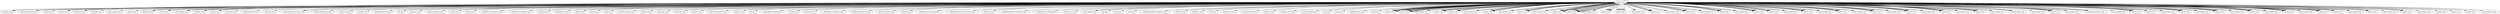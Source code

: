 digraph G {
ranksep=.8;
ratio=auto;
overlap=false;
"http://pando.com/2014/02/25/revenge-of-the-nerds-how-tech-geeks-found-a-secret-weapon-in-their-fight-against-big-hollywood/" [label="pando.com"]
"https://www.youtube.com/user/PandoDaily" [label="youtube.com"]
"http://pando.com/2014/02/25/revenge-of-the-nerds-how-tech-geeks-found-a-secret-weapon-in-their-fight-against-big-hollywood/" -> "https://www.youtube.com/user/PandoDaily";
"https://sponsored.pando.com/podcast/pandolive/2014-10-06/" [label="sponsored.pando.com"]
"http://pando.com/2014/02/25/revenge-of-the-nerds-how-tech-geeks-found-a-secret-weapon-in-their-fight-against-big-hollywood/" -> "https://sponsored.pando.com/podcast/pandolive/2014-10-06/";
"http://pando.com/about" [label="pando.com"]
"http://pando.com/2014/02/25/revenge-of-the-nerds-how-tech-geeks-found-a-secret-weapon-in-their-fight-against-big-hollywood/" -> "http://pando.com/about";
"http://twitter.com/pandodaily" [label="twitter.com"]
"http://pando.com/2014/02/25/revenge-of-the-nerds-how-tech-geeks-found-a-secret-weapon-in-their-fight-against-big-hollywood/" -> "http://twitter.com/pandodaily";
"http://facebook.com/pandodaily" [label="facebook.com"]
"http://pando.com/2014/02/25/revenge-of-the-nerds-how-tech-geeks-found-a-secret-weapon-in-their-fight-against-big-hollywood/" -> "http://facebook.com/pandodaily";
"http://www.linkedin.com/company/2805451" [label="linkedin.com"]
"http://pando.com/2014/02/25/revenge-of-the-nerds-how-tech-geeks-found-a-secret-weapon-in-their-fight-against-big-hollywood/" -> "http://www.linkedin.com/company/2805451";
"https://plus.google.com/110839651944499488924/posts" [label="plus.google.com"]
"http://pando.com/2014/02/25/revenge-of-the-nerds-how-tech-geeks-found-a-secret-weapon-in-their-fight-against-big-hollywood/" -> "https://plus.google.com/110839651944499488924/posts";
"http://pando.com/feed" [label="pando.com"]
"http://pando.com/2014/02/25/revenge-of-the-nerds-how-tech-geeks-found-a-secret-weapon-in-their-fight-against-big-hollywood/" -> "http://pando.com/feed";
"http://www.facebook.com/sharer.php?u=http%3A%2F%2Fpando.com%2F2014%2F02%2F25%2Frevenge-of-the-nerds-how-tech-geeks-found-a-secret-weapon-in-their-fight-against-big-hollywood%2F&t=REVEALED%3A%20MPAA%27s%20latest%20anti-piracy%20move%20accidentally%2C%20completely%20screws%20Hollywood%20studios" [label="facebook.com"]
"http://pando.com/2014/02/25/revenge-of-the-nerds-how-tech-geeks-found-a-secret-weapon-in-their-fight-against-big-hollywood/" -> "http://www.facebook.com/sharer.php?u=http%3A%2F%2Fpando.com%2F2014%2F02%2F25%2Frevenge-of-the-nerds-how-tech-geeks-found-a-secret-weapon-in-their-fight-against-big-hollywood%2F&t=REVEALED%3A%20MPAA%27s%20latest%20anti-piracy%20move%20accidentally%2C%20completely%20screws%20Hollywood%20studios";
"http://twitter.com/share?url=http%3A%2F%2Fpando.com%2F2014%2F02%2F25%2Frevenge-of-the-nerds-how-tech-geeks-found-a-secret-weapon-in-their-fight-against-big-hollywood%2F&text=REVEALED%3A%20MPAA%27s%20latest%20anti-piracy%20move%20accidentally%2C%20completely%20screws%20Hollywood%20studios&via=pandodaily" [label="twitter.com"]
"http://pando.com/2014/02/25/revenge-of-the-nerds-how-tech-geeks-found-a-secret-weapon-in-their-fight-against-big-hollywood/" -> "http://twitter.com/share?url=http%3A%2F%2Fpando.com%2F2014%2F02%2F25%2Frevenge-of-the-nerds-how-tech-geeks-found-a-secret-weapon-in-their-fight-against-big-hollywood%2F&text=REVEALED%3A%20MPAA%27s%20latest%20anti-piracy%20move%20accidentally%2C%20completely%20screws%20Hollywood%20studios&via=pandodaily";
"https://plus.google.com/share?url=http://pando.com/2014/02/25/revenge-of-the-nerds-how-tech-geeks-found-a-secret-weapon-in-their-fight-against-big-hollywood/" [label="plus.google.com"]
"http://pando.com/2014/02/25/revenge-of-the-nerds-how-tech-geeks-found-a-secret-weapon-in-their-fight-against-big-hollywood/" -> "https://plus.google.com/share?url=http://pando.com/2014/02/25/revenge-of-the-nerds-how-tech-geeks-found-a-secret-weapon-in-their-fight-against-big-hollywood/";
"http://www.linkedin.com/shareArticle?mini=true&url=http%3A%2F%2Fpando.com%2F2014%2F02%2F25%2Frevenge-of-the-nerds-how-tech-geeks-found-a-secret-weapon-in-their-fight-against-big-hollywood%2F&title=REVEALED%3A%20MPAA%27s%20latest%20anti-piracy%20move%20accidentally%2C%20completely%20screws%20Hollywood%20studios" [label="linkedin.com"]
"http://pando.com/2014/02/25/revenge-of-the-nerds-how-tech-geeks-found-a-secret-weapon-in-their-fight-against-big-hollywood/" -> "http://www.linkedin.com/shareArticle?mini=true&url=http%3A%2F%2Fpando.com%2F2014%2F02%2F25%2Frevenge-of-the-nerds-how-tech-geeks-found-a-secret-weapon-in-their-fight-against-big-hollywood%2F&title=REVEALED%3A%20MPAA%27s%20latest%20anti-piracy%20move%20accidentally%2C%20completely%20screws%20Hollywood%20studios";
"http://pando.com/2014/02/25/revenge-of-the-nerds-how-tech-geeks-found-a-secret-weapon-in-their-fight-against-big-hollywood/" [label="pando.com"]
"http://pando.com/2014/02/25/revenge-of-the-nerds-how-tech-geeks-found-a-secret-weapon-in-their-fight-against-big-hollywood/" -> "http://pando.com/2014/02/25/revenge-of-the-nerds-how-tech-geeks-found-a-secret-weapon-in-their-fight-against-big-hollywood/";
"http://pando.com/author/davidsirota/" [label="pando.com"]
"http://pando.com/2014/02/25/revenge-of-the-nerds-how-tech-geeks-found-a-secret-weapon-in-their-fight-against-big-hollywood/" -> "http://pando.com/author/davidsirota/";
"http://www.youtube.com/watch?v=2QUacU0I4yU" [label="youtube.com"]
"http://pando.com/2014/02/25/revenge-of-the-nerds-how-tech-geeks-found-a-secret-weapon-in-their-fight-against-big-hollywood/" -> "http://www.youtube.com/watch?v=2QUacU0I4yU";
"http://www.michaelmoore.com/words/mikes-letter/my-oscar-backlash-stupid-white-men-back-at-1-bowling-breaks-new-records" [label="michaelmoore.com"]
"http://pando.com/2014/02/25/revenge-of-the-nerds-how-tech-geeks-found-a-secret-weapon-in-their-fight-against-big-hollywood/" -> "http://www.michaelmoore.com/words/mikes-letter/my-oscar-backlash-stupid-white-men-back-at-1-bowling-breaks-new-records";
"http://www.thewrap.com/oscars-visual-effects-protest-planned/?" [label="thewrap.com"]
"http://pando.com/2014/02/25/revenge-of-the-nerds-how-tech-geeks-found-a-secret-weapon-in-their-fight-against-big-hollywood/" -> "http://www.thewrap.com/oscars-visual-effects-protest-planned/?";
"http://www.entertainmentpartners.com/Content/ProductionIncentives/ProductionIncentives.aspx" [label="entertainmentpartners.com"]
"http://pando.com/2014/02/25/revenge-of-the-nerds-how-tech-geeks-found-a-secret-weapon-in-their-fight-against-big-hollywood/" -> "http://www.entertainmentpartners.com/Content/ProductionIncentives/ProductionIncentives.aspx";
"http://www.hollywoodreporter.com/news/mpaas-chris-dodd-earns-24-425580" [label="hollywoodreporter.com"]
"http://pando.com/2014/02/25/revenge-of-the-nerds-how-tech-geeks-found-a-secret-weapon-in-their-fight-against-big-hollywood/" -> "http://www.hollywoodreporter.com/news/mpaas-chris-dodd-earns-24-425580";
"http://online.sfsu.edu/jgmoss/PDF/OffshoringBlinder.pdf" [label="online.sfsu.edu"]
"http://pando.com/2014/02/25/revenge-of-the-nerds-how-tech-geeks-found-a-secret-weapon-in-their-fight-against-big-hollywood/" -> "http://online.sfsu.edu/jgmoss/PDF/OffshoringBlinder.pdf";
"http://cwafiles.org/national/call-center-bill/CWA-Offshoring-American-Call-Centers-Report-Oct-2012.pdf" [label="cwafiles.org"]
"http://pando.com/2014/02/25/revenge-of-the-nerds-how-tech-geeks-found-a-secret-weapon-in-their-fight-against-big-hollywood/" -> "http://cwafiles.org/national/call-center-bill/CWA-Offshoring-American-Call-Centers-Report-Oct-2012.pdf";
"http://www.thehackettgroup.com/about/research-alerts-press-releases/2013/09102013-offshoring-technology-slow-growth.jsp" [label="thehackettgroup.com"]
"http://pando.com/2014/02/25/revenge-of-the-nerds-how-tech-geeks-found-a-secret-weapon-in-their-fight-against-big-hollywood/" -> "http://www.thehackettgroup.com/about/research-alerts-press-releases/2013/09102013-offshoring-technology-slow-growth.jsp";
"http://www.bls.gov/oes/current/oes271014.htm" [label="bls.gov"]
"http://pando.com/2014/02/25/revenge-of-the-nerds-how-tech-geeks-found-a-secret-weapon-in-their-fight-against-big-hollywood/" -> "http://www.bls.gov/oes/current/oes271014.htm";
"http://www.taxpayer.com/blog/bc--taxpayers-gouged-by-film-subsidies" [label="taxpayer.com"]
"http://pando.com/2014/02/25/revenge-of-the-nerds-how-tech-geeks-found-a-secret-weapon-in-their-fight-against-big-hollywood/" -> "http://www.taxpayer.com/blog/bc--taxpayers-gouged-by-film-subsidies";
"http://articles.latimes.com/2013/dec/05/entertainment/la-et-ct-uk-film-incentives-20131205" [label="articles.latimes.com"]
"http://pando.com/2014/02/25/revenge-of-the-nerds-how-tech-geeks-found-a-secret-weapon-in-their-fight-against-big-hollywood/" -> "http://articles.latimes.com/2013/dec/05/entertainment/la-et-ct-uk-film-incentives-20131205";
"http://variety.com/2013/film/international/world-report-australia-1200434333/" [label="variety.com"]
"http://pando.com/2014/02/25/revenge-of-the-nerds-how-tech-geeks-found-a-secret-weapon-in-their-fight-against-big-hollywood/" -> "http://variety.com/2013/film/international/world-report-australia-1200434333/";
"http://variety.com/2012/film/news/german-film-fund-expands-subsidy-plan-1118062531/" [label="variety.com"]
"http://pando.com/2014/02/25/revenge-of-the-nerds-how-tech-geeks-found-a-secret-weapon-in-their-fight-against-big-hollywood/" -> "http://variety.com/2012/film/news/german-film-fund-expands-subsidy-plan-1118062531/";
"http://vfxsoldier.wordpress.com/2013/10/23/new-zealand-film-subsidy-race-fires-up/" [label="vfxsoldier.wordpress.com"]
"http://pando.com/2014/02/25/revenge-of-the-nerds-how-tech-geeks-found-a-secret-weapon-in-their-fight-against-big-hollywood/" -> "http://vfxsoldier.wordpress.com/2013/10/23/new-zealand-film-subsidy-race-fires-up/";
"http://www.entertainmentpartners.com/Content/ProductionIncentives/ProductionIncentives.aspx" [label="entertainmentpartners.com"]
"http://pando.com/2014/02/25/revenge-of-the-nerds-how-tech-geeks-found-a-secret-weapon-in-their-fight-against-big-hollywood/" -> "http://www.entertainmentpartners.com/Content/ProductionIncentives/ProductionIncentives.aspx";
"http://vfxsoldier.wordpress.com/2014/01/27/fact-government-pays-60-of-british-columbia-resident-vfx-salaries/" [label="vfxsoldier.wordpress.com"]
"http://pando.com/2014/02/25/revenge-of-the-nerds-how-tech-geeks-found-a-secret-weapon-in-their-fight-against-big-hollywood/" -> "http://vfxsoldier.wordpress.com/2014/01/27/fact-government-pays-60-of-british-columbia-resident-vfx-salaries/";
"http://www.lexology.com/library/detail.aspx?g=4a9ce809-7808-453c-813e-3930e1c3d906" [label="lexology.com"]
"http://pando.com/2014/02/25/revenge-of-the-nerds-how-tech-geeks-found-a-secret-weapon-in-their-fight-against-big-hollywood/" -> "http://www.lexology.com/library/detail.aspx?g=4a9ce809-7808-453c-813e-3930e1c3d906";
"http://thediplomat.com/2013/12/new-zealand-attracts-hollywood-films-with-increased-subsidies/" [label="thediplomat.com"]
"http://pando.com/2014/02/25/revenge-of-the-nerds-how-tech-geeks-found-a-secret-weapon-in-their-fight-against-big-hollywood/" -> "http://thediplomat.com/2013/12/new-zealand-attracts-hollywood-films-with-increased-subsidies/";
"http://pando.com/2014/02/20/hollywood-handouts-how-subsidies-to-the-entertainment-industry-are-fleecing-taxpayers/" [label="pando.com"]
"http://pando.com/2014/02/25/revenge-of-the-nerds-how-tech-geeks-found-a-secret-weapon-in-their-fight-against-big-hollywood/" -> "http://pando.com/2014/02/20/hollywood-handouts-how-subsidies-to-the-entertainment-industry-are-fleecing-taxpayers/";
"http://www.lamag.com/citythink/business/2009/12/01/moving-pictures1" [label="lamag.com"]
"http://pando.com/2014/02/25/revenge-of-the-nerds-how-tech-geeks-found-a-secret-weapon-in-their-fight-against-big-hollywood/" -> "http://www.lamag.com/citythink/business/2009/12/01/moving-pictures1";
"http://www.cbpp.org/cms/?fa=view&id=3326" [label="cbpp.org"]
"http://pando.com/2014/02/25/revenge-of-the-nerds-how-tech-geeks-found-a-secret-weapon-in-their-fight-against-big-hollywood/" -> "http://www.cbpp.org/cms/?fa=view&id=3326";
"http://articles.latimes.com/2012/dec/21/business/la-fi-ct-visual-effects-protest-20121221" [label="articles.latimes.com"]
"http://pando.com/2014/02/25/revenge-of-the-nerds-how-tech-geeks-found-a-secret-weapon-in-their-fight-against-big-hollywood/" -> "http://articles.latimes.com/2012/dec/21/business/la-fi-ct-visual-effects-protest-20121221";
"http://www.latimes.com/entertainment/envelope/cotown/la-et-ct-on-location-20140218,0,7566544.story#axzz2uIilXo5d" [label="latimes.com"]
"http://pando.com/2014/02/25/revenge-of-the-nerds-how-tech-geeks-found-a-secret-weapon-in-their-fight-against-big-hollywood/" -> "http://www.latimes.com/entertainment/envelope/cotown/la-et-ct-on-location-20140218,0,7566544.story#axzz2uIilXo5d";
"http://www.theverge.com/2013/11/26/5146622/vfx-artists-protest-obamas-dreamworks-visit" [label="theverge.com"]
"http://pando.com/2014/02/25/revenge-of-the-nerds-how-tech-geeks-found-a-secret-weapon-in-their-fight-against-big-hollywood/" -> "http://www.theverge.com/2013/11/26/5146622/vfx-artists-protest-obamas-dreamworks-visit";
"http://www.theverge.com/2013/2/24/4025970/oscars-protesters-draw-attention-to-vfx-studio-closings" [label="theverge.com"]
"http://pando.com/2014/02/25/revenge-of-the-nerds-how-tech-geeks-found-a-secret-weapon-in-their-fight-against-big-hollywood/" -> "http://www.theverge.com/2013/2/24/4025970/oscars-protesters-draw-attention-to-vfx-studio-closings";
"http://www.reuters.com/article/2012/09/11/net-us-digitaldomain-bankruptcy-idUSBRE88A0CH20120911" [label="reuters.com"]
"http://pando.com/2014/02/25/revenge-of-the-nerds-how-tech-geeks-found-a-secret-weapon-in-their-fight-against-big-hollywood/" -> "http://www.reuters.com/article/2012/09/11/net-us-digitaldomain-bankruptcy-idUSBRE88A0CH20120911";
"http://www.hollywoodreporter.com/news/jeffrey-katzenberg-dreamworks-animations-very-424699" [label="hollywoodreporter.com"]
"http://pando.com/2014/02/25/revenge-of-the-nerds-how-tech-geeks-found-a-secret-weapon-in-their-fight-against-big-hollywood/" -> "http://www.hollywoodreporter.com/news/jeffrey-katzenberg-dreamworks-animations-very-424699";
"http://www.latimes.com/entertainment/envelope/cotown/la-et-ct-on-location-20140218,0,7566544.story?page=2#axzz2uIilXo5d" [label="latimes.com"]
"http://pando.com/2014/02/25/revenge-of-the-nerds-how-tech-geeks-found-a-secret-weapon-in-their-fight-against-big-hollywood/" -> "http://www.latimes.com/entertainment/envelope/cotown/la-et-ct-on-location-20140218,0,7566544.story?page=2#axzz2uIilXo5d";
"http://www.bls.gov/ooh/arts-and-design/multimedia-artists-and-animators.htm" [label="bls.gov"]
"http://pando.com/2014/02/25/revenge-of-the-nerds-how-tech-geeks-found-a-secret-weapon-in-their-fight-against-big-hollywood/" -> "http://www.bls.gov/ooh/arts-and-design/multimedia-artists-and-animators.htm";
"http://www.visualeffectssociety.com/call-to-action" [label="visualeffectssociety.com"]
"http://pando.com/2014/02/25/revenge-of-the-nerds-how-tech-geeks-found-a-secret-weapon-in-their-fight-against-big-hollywood/" -> "http://www.visualeffectssociety.com/call-to-action";
"http://variety.com/2013/biz/news/foreign-incentives-help-crush-once-booming-fx-biz-in-u-s-1200589239/" [label="variety.com"]
"http://pando.com/2014/02/25/revenge-of-the-nerds-how-tech-geeks-found-a-secret-weapon-in-their-fight-against-big-hollywood/" -> "http://variety.com/2013/biz/news/foreign-incentives-help-crush-once-booming-fx-biz-in-u-s-1200589239/";
"http://www.thenation.com/article/dilberts-world-unite" [label="thenation.com"]
"http://pando.com/2014/02/25/revenge-of-the-nerds-how-tech-geeks-found-a-secret-weapon-in-their-fight-against-big-hollywood/" -> "http://www.thenation.com/article/dilberts-world-unite";
"http://vfxsoldier.wordpress.com" [label="vfxsoldier.wordpress.com"]
"http://pando.com/2014/02/25/revenge-of-the-nerds-how-tech-geeks-found-a-secret-weapon-in-their-fight-against-big-hollywood/" -> "http://vfxsoldier.wordpress.com";
"http://www.hollywoodreporter.com/gallery/movie-tv-studio-profit-report-681784" [label="hollywoodreporter.com"]
"http://pando.com/2014/02/25/revenge-of-the-nerds-how-tech-geeks-found-a-secret-weapon-in-their-fight-against-big-hollywood/" -> "http://www.hollywoodreporter.com/gallery/movie-tv-studio-profit-report-681784";
"http://articles.latimes.com/print/2013/dec/26/entertainment/la-et-ct-hollywood-financiers-20131226" [label="articles.latimes.com"]
"http://pando.com/2014/02/25/revenge-of-the-nerds-how-tech-geeks-found-a-secret-weapon-in-their-fight-against-big-hollywood/" -> "http://articles.latimes.com/print/2013/dec/26/entertainment/la-et-ct-hollywood-financiers-20131226";
"http://www.sagaftra.org/an-important-alert-regarding-301-a-petition" [label="sagaftra.org"]
"http://pando.com/2014/02/25/revenge-of-the-nerds-how-tech-geeks-found-a-secret-weapon-in-their-fight-against-big-hollywood/" -> "http://www.sagaftra.org/an-important-alert-regarding-301-a-petition";
"http://scholarship.law.upenn.edu/cgi/viewcontent.cgi?article=1398&context=jbl" [label="scholarship.law.upenn.edu"]
"http://pando.com/2014/02/25/revenge-of-the-nerds-how-tech-geeks-found-a-secret-weapon-in-their-fight-against-big-hollywood/" -> "http://scholarship.law.upenn.edu/cgi/viewcontent.cgi?article=1398&context=jbl";
"http://mediadecoder.blogs.nytimes.com/2012/08/22/donations-by-media-companies-tilt-heavily-to-obama/" [label="mediadecoder.blogs.nytimes.com"]
"http://pando.com/2014/02/25/revenge-of-the-nerds-how-tech-geeks-found-a-secret-weapon-in-their-fight-against-big-hollywood/" -> "http://mediadecoder.blogs.nytimes.com/2012/08/22/donations-by-media-companies-tilt-heavily-to-obama/";
"http://www.thewrap.com/anonymous-blogger-reveals-identity-daniel-lay-vfx-soldier" [label="thewrap.com"]
"http://pando.com/2014/02/25/revenge-of-the-nerds-how-tech-geeks-found-a-secret-weapon-in-their-fight-against-big-hollywood/" -> "http://www.thewrap.com/anonymous-blogger-reveals-identity-daniel-lay-vfx-soldier";
"http://pandodaily.files.wordpress.com/2014/02/2014-02-10mpaa.pdf" [label="pandodaily.files.wordpress.com"]
"http://pando.com/2014/02/25/revenge-of-the-nerds-how-tech-geeks-found-a-secret-weapon-in-their-fight-against-big-hollywood/" -> "http://pandodaily.files.wordpress.com/2014/02/2014-02-10mpaa.pdf";
"http://usatoday30.usatoday.com/money/general/2002/03/05/bush-steel.htm" [label="usatoday30.usatoday.com"]
"http://pando.com/2014/02/25/revenge-of-the-nerds-how-tech-geeks-found-a-secret-weapon-in-their-fight-against-big-hollywood/" -> "http://usatoday30.usatoday.com/money/general/2002/03/05/bush-steel.htm";
"http://money.cnn.com/2002/03/22/news/lumber_tariffs/" [label="money.cnn.com"]
"http://pando.com/2014/02/25/revenge-of-the-nerds-how-tech-geeks-found-a-secret-weapon-in-their-fight-against-big-hollywood/" -> "http://money.cnn.com/2002/03/22/news/lumber_tariffs/";
"https://docs.google.com/file/d/0B4u3k7ExaTQjanYweEtJWW9PVXM/edit?pli=1" [label="docs.google.com"]
"http://pando.com/2014/02/25/revenge-of-the-nerds-how-tech-geeks-found-a-secret-weapon-in-their-fight-against-big-hollywood/" -> "https://docs.google.com/file/d/0B4u3k7ExaTQjanYweEtJWW9PVXM/edit?pli=1";
"http://www.gpo.gov/fdsys/pkg/USCODE-2011-title19/pdf/USCODE-2011-title19-chap4-subtitleIV-partI-sec1671.pdf" [label="gpo.gov"]
"http://pando.com/2014/02/25/revenge-of-the-nerds-how-tech-geeks-found-a-secret-weapon-in-their-fight-against-big-hollywood/" -> "http://www.gpo.gov/fdsys/pkg/USCODE-2011-title19/pdf/USCODE-2011-title19-chap4-subtitleIV-partI-sec1671.pdf";
"http://trade.gov/enforcement/" [label="trade.gov"]
"http://pando.com/2014/02/25/revenge-of-the-nerds-how-tech-geeks-found-a-secret-weapon-in-their-fight-against-big-hollywood/" -> "http://trade.gov/enforcement/";
"http://www.usitc.gov" [label="usitc.gov"]
"http://pando.com/2014/02/25/revenge-of-the-nerds-how-tech-geeks-found-a-secret-weapon-in-their-fight-against-big-hollywood/" -> "http://www.usitc.gov";
"http://pandodaily.files.wordpress.com/2014/02/ustic-google.pdf" [label="pandodaily.files.wordpress.com"]
"http://pando.com/2014/02/25/revenge-of-the-nerds-how-tech-geeks-found-a-secret-weapon-in-their-fight-against-big-hollywood/" -> "http://pandodaily.files.wordpress.com/2014/02/ustic-google.pdf";
"https://docs.google.com/file/d/0B4u3k7ExaTQjanYweEtJWW9PVXM/edit?pli=1" [label="docs.google.com"]
"http://pando.com/2014/02/25/revenge-of-the-nerds-how-tech-geeks-found-a-secret-weapon-in-their-fight-against-big-hollywood/" -> "https://docs.google.com/file/d/0B4u3k7ExaTQjanYweEtJWW9PVXM/edit?pli=1";
"http://www.thewrap.com/movies/article/salvation-vfx-us-could-impose-taxes-film-subsidies-study-finds-102211" [label="thewrap.com"]
"http://pando.com/2014/02/25/revenge-of-the-nerds-how-tech-geeks-found-a-secret-weapon-in-their-fight-against-big-hollywood/" -> "http://www.thewrap.com/movies/article/salvation-vfx-us-could-impose-taxes-film-subsidies-study-finds-102211";
"http://www.deadline.com/2013/03/vfx-union-trade-association-visual-effects-workers-town-hall/" [label="deadline.com"]
"http://pando.com/2014/02/25/revenge-of-the-nerds-how-tech-geeks-found-a-secret-weapon-in-their-fight-against-big-hollywood/" -> "http://www.deadline.com/2013/03/vfx-union-trade-association-visual-effects-workers-town-hall/";
"http://trade.gov/press/bios/piquado.asp" [label="trade.gov"]
"http://pando.com/2014/02/25/revenge-of-the-nerds-how-tech-geeks-found-a-secret-weapon-in-their-fight-against-big-hollywood/" -> "http://trade.gov/press/bios/piquado.asp";
"http://www.bizjournals.com/pittsburgh/stories/2006/03/06/focus3.html" [label="bizjournals.com"]
"http://pando.com/2014/02/25/revenge-of-the-nerds-how-tech-geeks-found-a-secret-weapon-in-their-fight-against-big-hollywood/" -> "http://www.bizjournals.com/pittsburgh/stories/2006/03/06/focus3.html";
"http://pawatercooler.com/v3/?p=12060" [label="pawatercooler.com"]
"http://pando.com/2014/02/25/revenge-of-the-nerds-how-tech-geeks-found-a-secret-weapon-in-their-fight-against-big-hollywood/" -> "http://pawatercooler.com/v3/?p=12060";
"http://www.politico.com/news/stories/1210/46081_Page2.html" [label="politico.com"]
"http://pando.com/2014/02/25/revenge-of-the-nerds-how-tech-geeks-found-a-secret-weapon-in-their-fight-against-big-hollywood/" -> "http://www.politico.com/news/stories/1210/46081_Page2.html";
"http://articles.mcall.com/2005-08-13/opinion/3621785_1_comcast-rendell-brian-roberts" [label="articles.mcall.com"]
"http://pando.com/2014/02/25/revenge-of-the-nerds-how-tech-geeks-found-a-secret-weapon-in-their-fight-against-big-hollywood/" -> "http://articles.mcall.com/2005-08-13/opinion/3621785_1_comcast-rendell-brian-roberts";
"http://articles.philly.com/2011-04-17/business/29428042_1_ed-rendell-building-america-s-future-rendell-campaign-contributor" [label="articles.philly.com"]
"http://pando.com/2014/02/25/revenge-of-the-nerds-how-tech-geeks-found-a-secret-weapon-in-their-fight-against-big-hollywood/" -> "http://articles.philly.com/2011-04-17/business/29428042_1_ed-rendell-building-america-s-future-rendell-campaign-contributor";
"http://www.scpr.org/blogs/economy/2013/02/12/12525/comcast-now-owns-all-universal-studios/" [label="scpr.org"]
"http://pando.com/2014/02/25/revenge-of-the-nerds-how-tech-geeks-found-a-secret-weapon-in-their-fight-against-big-hollywood/" -> "http://www.scpr.org/blogs/economy/2013/02/12/12525/comcast-now-owns-all-universal-studios/";
"http://www.uspto.gov/web/offices/pac/dapp/opla/comments/ab98/mpaa.pdf" [label="uspto.gov"]
"http://pando.com/2014/02/25/revenge-of-the-nerds-how-tech-geeks-found-a-secret-weapon-in-their-fight-against-big-hollywood/" -> "http://www.uspto.gov/web/offices/pac/dapp/opla/comments/ab98/mpaa.pdf";
"http://halliebateman.com/" [label="halliebateman.com"]
"http://pando.com/2014/02/25/revenge-of-the-nerds-how-tech-geeks-found-a-secret-weapon-in-their-fight-against-big-hollywood/" -> "http://halliebateman.com/";
"http://www.facebook.com/sharer.php?u=http%3A%2F%2Fpando.com%2F2014%2F02%2F25%2Frevenge-of-the-nerds-how-tech-geeks-found-a-secret-weapon-in-their-fight-against-big-hollywood%2F&t=REVEALED%3A%20MPAA%27s%20latest%20anti-piracy%20move%20accidentally%2C%20completely%20screws%20Hollywood%20studios" [label="facebook.com"]
"http://pando.com/2014/02/25/revenge-of-the-nerds-how-tech-geeks-found-a-secret-weapon-in-their-fight-against-big-hollywood/" -> "http://www.facebook.com/sharer.php?u=http%3A%2F%2Fpando.com%2F2014%2F02%2F25%2Frevenge-of-the-nerds-how-tech-geeks-found-a-secret-weapon-in-their-fight-against-big-hollywood%2F&t=REVEALED%3A%20MPAA%27s%20latest%20anti-piracy%20move%20accidentally%2C%20completely%20screws%20Hollywood%20studios";
"http://twitter.com/share?url=http%3A%2F%2Fpando.com%2F2014%2F02%2F25%2Frevenge-of-the-nerds-how-tech-geeks-found-a-secret-weapon-in-their-fight-against-big-hollywood%2F&text=REVEALED%3A%20MPAA%27s%20latest%20anti-piracy%20move%20accidentally%2C%20completely%20screws%20Hollywood%20studios&via=pandodaily" [label="twitter.com"]
"http://pando.com/2014/02/25/revenge-of-the-nerds-how-tech-geeks-found-a-secret-weapon-in-their-fight-against-big-hollywood/" -> "http://twitter.com/share?url=http%3A%2F%2Fpando.com%2F2014%2F02%2F25%2Frevenge-of-the-nerds-how-tech-geeks-found-a-secret-weapon-in-their-fight-against-big-hollywood%2F&text=REVEALED%3A%20MPAA%27s%20latest%20anti-piracy%20move%20accidentally%2C%20completely%20screws%20Hollywood%20studios&via=pandodaily";
"https://plus.google.com/share?url=http://pando.com/2014/02/25/revenge-of-the-nerds-how-tech-geeks-found-a-secret-weapon-in-their-fight-against-big-hollywood/" [label="plus.google.com"]
"http://pando.com/2014/02/25/revenge-of-the-nerds-how-tech-geeks-found-a-secret-weapon-in-their-fight-against-big-hollywood/" -> "https://plus.google.com/share?url=http://pando.com/2014/02/25/revenge-of-the-nerds-how-tech-geeks-found-a-secret-weapon-in-their-fight-against-big-hollywood/";
"http://www.linkedin.com/shareArticle?mini=true&url=http%3A%2F%2Fpando.com%2F2014%2F02%2F25%2Frevenge-of-the-nerds-how-tech-geeks-found-a-secret-weapon-in-their-fight-against-big-hollywood%2F&title=REVEALED%3A%20MPAA%27s%20latest%20anti-piracy%20move%20accidentally%2C%20completely%20screws%20Hollywood%20studios" [label="linkedin.com"]
"http://pando.com/2014/02/25/revenge-of-the-nerds-how-tech-geeks-found-a-secret-weapon-in-their-fight-against-big-hollywood/" -> "http://www.linkedin.com/shareArticle?mini=true&url=http%3A%2F%2Fpando.com%2F2014%2F02%2F25%2Frevenge-of-the-nerds-how-tech-geeks-found-a-secret-weapon-in-their-fight-against-big-hollywood%2F&title=REVEALED%3A%20MPAA%27s%20latest%20anti-piracy%20move%20accidentally%2C%20completely%20screws%20Hollywood%20studios";
"http://pando.com/author/davidsirota/" [label="pando.com"]
"http://pando.com/2014/02/25/revenge-of-the-nerds-how-tech-geeks-found-a-secret-weapon-in-their-fight-against-big-hollywood/" -> "http://pando.com/author/davidsirota/";
"http://salon.com/" [label="salon.com"]
"http://pando.com/2014/02/25/revenge-of-the-nerds-how-tech-geeks-found-a-secret-weapon-in-their-fight-against-big-hollywood/" -> "http://salon.com/";
"http://pando.com/2014/10/07/what-possible-reason-could-ebay-have-for-standing-by-ultraconservative-climate-change-deniers-at-alec/" [label="pando.com"]
"http://pando.com/2014/02/25/revenge-of-the-nerds-how-tech-geeks-found-a-secret-weapon-in-their-fight-against-big-hollywood/" -> "http://pando.com/2014/10/07/what-possible-reason-could-ebay-have-for-standing-by-ultraconservative-climate-change-deniers-at-alec/";
"http://pando.com/2014/10/07/what-possible-reason-could-ebay-have-for-standing-by-ultraconservative-climate-change-deniers-at-alec/" [label="pando.com"]
"http://pando.com/2014/02/25/revenge-of-the-nerds-how-tech-geeks-found-a-secret-weapon-in-their-fight-against-big-hollywood/" -> "http://pando.com/2014/10/07/what-possible-reason-could-ebay-have-for-standing-by-ultraconservative-climate-change-deniers-at-alec/";
"http://pando.com/author/davidmholmes/" [label="pando.com"]
"http://pando.com/2014/02/25/revenge-of-the-nerds-how-tech-geeks-found-a-secret-weapon-in-their-fight-against-big-hollywood/" -> "http://pando.com/author/davidmholmes/";
"https://plus.google.com/share?url=http://pando.com/2014/10/07/what-possible-reason-could-ebay-have-for-standing-by-ultraconservative-climate-change-deniers-at-alec/" [label="plus.google.com"]
"http://pando.com/2014/02/25/revenge-of-the-nerds-how-tech-geeks-found-a-secret-weapon-in-their-fight-against-big-hollywood/" -> "https://plus.google.com/share?url=http://pando.com/2014/10/07/what-possible-reason-could-ebay-have-for-standing-by-ultraconservative-climate-change-deniers-at-alec/";
"http://pando.com/2014/10/07/peter-thiel-on-why-airbnb-should-be-valued-way-higher-than-uber-and-why-its-not/" [label="pando.com"]
"http://pando.com/2014/02/25/revenge-of-the-nerds-how-tech-geeks-found-a-secret-weapon-in-their-fight-against-big-hollywood/" -> "http://pando.com/2014/10/07/peter-thiel-on-why-airbnb-should-be-valued-way-higher-than-uber-and-why-its-not/";
"http://pando.com/2014/10/07/peter-thiel-on-why-airbnb-should-be-valued-way-higher-than-uber-and-why-its-not/" [label="pando.com"]
"http://pando.com/2014/02/25/revenge-of-the-nerds-how-tech-geeks-found-a-secret-weapon-in-their-fight-against-big-hollywood/" -> "http://pando.com/2014/10/07/peter-thiel-on-why-airbnb-should-be-valued-way-higher-than-uber-and-why-its-not/";
"http://pando.com/author/pandosarahlacy/" [label="pando.com"]
"http://pando.com/2014/02/25/revenge-of-the-nerds-how-tech-geeks-found-a-secret-weapon-in-their-fight-against-big-hollywood/" -> "http://pando.com/author/pandosarahlacy/";
"https://plus.google.com/share?url=http://pando.com/2014/10/07/peter-thiel-on-why-airbnb-should-be-valued-way-higher-than-uber-and-why-its-not/" [label="plus.google.com"]
"http://pando.com/2014/02/25/revenge-of-the-nerds-how-tech-geeks-found-a-secret-weapon-in-their-fight-against-big-hollywood/" -> "https://plus.google.com/share?url=http://pando.com/2014/10/07/peter-thiel-on-why-airbnb-should-be-valued-way-higher-than-uber-and-why-its-not/";
"http://pando.com/2014/10/07/pornhub-makes-good-on-its-advertising-aspirations-launching-a-50-foot-billboard-in-times-square/" [label="pando.com"]
"http://pando.com/2014/02/25/revenge-of-the-nerds-how-tech-geeks-found-a-secret-weapon-in-their-fight-against-big-hollywood/" -> "http://pando.com/2014/10/07/pornhub-makes-good-on-its-advertising-aspirations-launching-a-50-foot-billboard-in-times-square/";
"http://pando.com/2014/10/07/pornhub-makes-good-on-its-advertising-aspirations-launching-a-50-foot-billboard-in-times-square/" [label="pando.com"]
"http://pando.com/2014/02/25/revenge-of-the-nerds-how-tech-geeks-found-a-secret-weapon-in-their-fight-against-big-hollywood/" -> "http://pando.com/2014/10/07/pornhub-makes-good-on-its-advertising-aspirations-launching-a-50-foot-billboard-in-times-square/";
"http://pando.com/author/davidmholmes/" [label="pando.com"]
"http://pando.com/2014/02/25/revenge-of-the-nerds-how-tech-geeks-found-a-secret-weapon-in-their-fight-against-big-hollywood/" -> "http://pando.com/author/davidmholmes/";
"https://plus.google.com/share?url=http://pando.com/2014/10/07/pornhub-makes-good-on-its-advertising-aspirations-launching-a-50-foot-billboard-in-times-square/" [label="plus.google.com"]
"http://pando.com/2014/02/25/revenge-of-the-nerds-how-tech-geeks-found-a-secret-weapon-in-their-fight-against-big-hollywood/" -> "https://plus.google.com/share?url=http://pando.com/2014/10/07/pornhub-makes-good-on-its-advertising-aspirations-launching-a-50-foot-billboard-in-times-square/";
"http://pando.com/2014/10/07/silicon-valley-is-taking-over-the-nba-and-its-kind-of-creepy/" [label="pando.com"]
"http://pando.com/2014/02/25/revenge-of-the-nerds-how-tech-geeks-found-a-secret-weapon-in-their-fight-against-big-hollywood/" -> "http://pando.com/2014/10/07/silicon-valley-is-taking-over-the-nba-and-its-kind-of-creepy/";
"http://pando.com/2014/10/07/silicon-valley-is-taking-over-the-nba-and-its-kind-of-creepy/" [label="pando.com"]
"http://pando.com/2014/02/25/revenge-of-the-nerds-how-tech-geeks-found-a-secret-weapon-in-their-fight-against-big-hollywood/" -> "http://pando.com/2014/10/07/silicon-valley-is-taking-over-the-nba-and-its-kind-of-creepy/";
"http://pando.com/author/davidmholmes/" [label="pando.com"]
"http://pando.com/2014/02/25/revenge-of-the-nerds-how-tech-geeks-found-a-secret-weapon-in-their-fight-against-big-hollywood/" -> "http://pando.com/author/davidmholmes/";
"https://plus.google.com/share?url=http://pando.com/2014/10/07/silicon-valley-is-taking-over-the-nba-and-its-kind-of-creepy/" [label="plus.google.com"]
"http://pando.com/2014/02/25/revenge-of-the-nerds-how-tech-geeks-found-a-secret-weapon-in-their-fight-against-big-hollywood/" -> "https://plus.google.com/share?url=http://pando.com/2014/10/07/silicon-valley-is-taking-over-the-nba-and-its-kind-of-creepy/";
"http://pando.com/2014/10/07/recent-poached-hires-remind-us-why-competition-is-good-for-any-industry/" [label="pando.com"]
"http://pando.com/2014/02/25/revenge-of-the-nerds-how-tech-geeks-found-a-secret-weapon-in-their-fight-against-big-hollywood/" -> "http://pando.com/2014/10/07/recent-poached-hires-remind-us-why-competition-is-good-for-any-industry/";
"http://pando.com/2014/10/07/recent-poached-hires-remind-us-why-competition-is-good-for-any-industry/" [label="pando.com"]
"http://pando.com/2014/02/25/revenge-of-the-nerds-how-tech-geeks-found-a-secret-weapon-in-their-fight-against-big-hollywood/" -> "http://pando.com/2014/10/07/recent-poached-hires-remind-us-why-competition-is-good-for-any-industry/";
"http://pando.com/author/mcarney7/" [label="pando.com"]
"http://pando.com/2014/02/25/revenge-of-the-nerds-how-tech-geeks-found-a-secret-weapon-in-their-fight-against-big-hollywood/" -> "http://pando.com/author/mcarney7/";
"https://plus.google.com/share?url=http://pando.com/2014/10/07/recent-poached-hires-remind-us-why-competition-is-good-for-any-industry/" [label="plus.google.com"]
"http://pando.com/2014/02/25/revenge-of-the-nerds-how-tech-geeks-found-a-secret-weapon-in-their-fight-against-big-hollywood/" -> "https://plus.google.com/share?url=http://pando.com/2014/10/07/recent-poached-hires-remind-us-why-competition-is-good-for-any-industry/";
"http://pando.com/2014/10/07/the-new-site-collectively-is-all-the-proof-we-need-to-declare-punk-rock-vice-part-of-the-establishment/" [label="pando.com"]
"http://pando.com/2014/02/25/revenge-of-the-nerds-how-tech-geeks-found-a-secret-weapon-in-their-fight-against-big-hollywood/" -> "http://pando.com/2014/10/07/the-new-site-collectively-is-all-the-proof-we-need-to-declare-punk-rock-vice-part-of-the-establishment/";
"http://pando.com/2014/10/07/the-new-site-collectively-is-all-the-proof-we-need-to-declare-punk-rock-vice-part-of-the-establishment/" [label="pando.com"]
"http://pando.com/2014/02/25/revenge-of-the-nerds-how-tech-geeks-found-a-secret-weapon-in-their-fight-against-big-hollywood/" -> "http://pando.com/2014/10/07/the-new-site-collectively-is-all-the-proof-we-need-to-declare-punk-rock-vice-part-of-the-establishment/";
"http://pando.com/author/nathanielmott/" [label="pando.com"]
"http://pando.com/2014/02/25/revenge-of-the-nerds-how-tech-geeks-found-a-secret-weapon-in-their-fight-against-big-hollywood/" -> "http://pando.com/author/nathanielmott/";
"https://plus.google.com/share?url=http://pando.com/2014/10/07/the-new-site-collectively-is-all-the-proof-we-need-to-declare-punk-rock-vice-part-of-the-establishment/" [label="plus.google.com"]
"http://pando.com/2014/02/25/revenge-of-the-nerds-how-tech-geeks-found-a-secret-weapon-in-their-fight-against-big-hollywood/" -> "https://plus.google.com/share?url=http://pando.com/2014/10/07/the-new-site-collectively-is-all-the-proof-we-need-to-declare-punk-rock-vice-part-of-the-establishment/";
"http://pando.com/2014/10/07/heres-yet-another-reason-why-we-should-probably-just-kill-the-term-brogrammer-forever/" [label="pando.com"]
"http://pando.com/2014/02/25/revenge-of-the-nerds-how-tech-geeks-found-a-secret-weapon-in-their-fight-against-big-hollywood/" -> "http://pando.com/2014/10/07/heres-yet-another-reason-why-we-should-probably-just-kill-the-term-brogrammer-forever/";
"http://pando.com/2014/10/07/heres-yet-another-reason-why-we-should-probably-just-kill-the-term-brogrammer-forever/" [label="pando.com"]
"http://pando.com/2014/02/25/revenge-of-the-nerds-how-tech-geeks-found-a-secret-weapon-in-their-fight-against-big-hollywood/" -> "http://pando.com/2014/10/07/heres-yet-another-reason-why-we-should-probably-just-kill-the-term-brogrammer-forever/";
"http://pando.com/author/davidmholmes/" [label="pando.com"]
"http://pando.com/2014/02/25/revenge-of-the-nerds-how-tech-geeks-found-a-secret-weapon-in-their-fight-against-big-hollywood/" -> "http://pando.com/author/davidmholmes/";
"https://plus.google.com/share?url=http://pando.com/2014/10/07/heres-yet-another-reason-why-we-should-probably-just-kill-the-term-brogrammer-forever/" [label="plus.google.com"]
"http://pando.com/2014/02/25/revenge-of-the-nerds-how-tech-geeks-found-a-secret-weapon-in-their-fight-against-big-hollywood/" -> "https://plus.google.com/share?url=http://pando.com/2014/10/07/heres-yet-another-reason-why-we-should-probably-just-kill-the-term-brogrammer-forever/";
"http://pando.com/2014/10/07/what-you-label-your-funding-round-matters-a-lot-less-than-how-much-you-raise-and-what-you-accomplish/" [label="pando.com"]
"http://pando.com/2014/02/25/revenge-of-the-nerds-how-tech-geeks-found-a-secret-weapon-in-their-fight-against-big-hollywood/" -> "http://pando.com/2014/10/07/what-you-label-your-funding-round-matters-a-lot-less-than-how-much-you-raise-and-what-you-accomplish/";
"http://pando.com/2014/10/07/what-you-label-your-funding-round-matters-a-lot-less-than-how-much-you-raise-and-what-you-accomplish/" [label="pando.com"]
"http://pando.com/2014/02/25/revenge-of-the-nerds-how-tech-geeks-found-a-secret-weapon-in-their-fight-against-big-hollywood/" -> "http://pando.com/2014/10/07/what-you-label-your-funding-round-matters-a-lot-less-than-how-much-you-raise-and-what-you-accomplish/";
"http://pando.com/author/mcarney7/" [label="pando.com"]
"http://pando.com/2014/02/25/revenge-of-the-nerds-how-tech-geeks-found-a-secret-weapon-in-their-fight-against-big-hollywood/" -> "http://pando.com/author/mcarney7/";
"https://plus.google.com/share?url=http://pando.com/2014/10/07/what-you-label-your-funding-round-matters-a-lot-less-than-how-much-you-raise-and-what-you-accomplish/" [label="plus.google.com"]
"http://pando.com/2014/02/25/revenge-of-the-nerds-how-tech-geeks-found-a-secret-weapon-in-their-fight-against-big-hollywood/" -> "https://plus.google.com/share?url=http://pando.com/2014/10/07/what-you-label-your-funding-round-matters-a-lot-less-than-how-much-you-raise-and-what-you-accomplish/";
"http://pando.com/2014/10/06/venture-capital-and-the-great-big-silicon-valley-asshole-game/" [label="pando.com"]
"http://pando.com/2014/02/25/revenge-of-the-nerds-how-tech-geeks-found-a-secret-weapon-in-their-fight-against-big-hollywood/" -> "http://pando.com/2014/10/06/venture-capital-and-the-great-big-silicon-valley-asshole-game/";
"http://pando.com/2014/10/06/venture-capital-and-the-great-big-silicon-valley-asshole-game/" [label="pando.com"]
"http://pando.com/2014/02/25/revenge-of-the-nerds-how-tech-geeks-found-a-secret-weapon-in-their-fight-against-big-hollywood/" -> "http://pando.com/2014/10/06/venture-capital-and-the-great-big-silicon-valley-asshole-game/";
"http://pando.com/author/pandosarahlacy/" [label="pando.com"]
"http://pando.com/2014/02/25/revenge-of-the-nerds-how-tech-geeks-found-a-secret-weapon-in-their-fight-against-big-hollywood/" -> "http://pando.com/author/pandosarahlacy/";
"https://plus.google.com/share?url=http://pando.com/2014/10/06/venture-capital-and-the-great-big-silicon-valley-asshole-game/" [label="plus.google.com"]
"http://pando.com/2014/02/25/revenge-of-the-nerds-how-tech-geeks-found-a-secret-weapon-in-their-fight-against-big-hollywood/" -> "https://plus.google.com/share?url=http://pando.com/2014/10/06/venture-capital-and-the-great-big-silicon-valley-asshole-game/";
"http://pando.com/2014/10/06/our-new-call-in-show-is-starting-right-now-call-in-and-join-the-conversation/" [label="pando.com"]
"http://pando.com/2014/02/25/revenge-of-the-nerds-how-tech-geeks-found-a-secret-weapon-in-their-fight-against-big-hollywood/" -> "http://pando.com/2014/10/06/our-new-call-in-show-is-starting-right-now-call-in-and-join-the-conversation/";
"http://pando.com/2014/10/06/our-new-call-in-show-is-starting-right-now-call-in-and-join-the-conversation/" [label="pando.com"]
"http://pando.com/2014/02/25/revenge-of-the-nerds-how-tech-geeks-found-a-secret-weapon-in-their-fight-against-big-hollywood/" -> "http://pando.com/2014/10/06/our-new-call-in-show-is-starting-right-now-call-in-and-join-the-conversation/";
"http://pando.com/author/paulbcarr/" [label="pando.com"]
"http://pando.com/2014/02/25/revenge-of-the-nerds-how-tech-geeks-found-a-secret-weapon-in-their-fight-against-big-hollywood/" -> "http://pando.com/author/paulbcarr/";
"https://plus.google.com/share?url=http://pando.com/2014/10/06/our-new-call-in-show-is-starting-right-now-call-in-and-join-the-conversation/" [label="plus.google.com"]
"http://pando.com/2014/02/25/revenge-of-the-nerds-how-tech-geeks-found-a-secret-weapon-in-their-fight-against-big-hollywood/" -> "https://plus.google.com/share?url=http://pando.com/2014/10/06/our-new-call-in-show-is-starting-right-now-call-in-and-join-the-conversation/";
"http://pando.com/2014/10/06/social-networks-are-the-new-journalistic-gatekeepers-thank-god-for-linkedins-dan-roth/" [label="pando.com"]
"http://pando.com/2014/02/25/revenge-of-the-nerds-how-tech-geeks-found-a-secret-weapon-in-their-fight-against-big-hollywood/" -> "http://pando.com/2014/10/06/social-networks-are-the-new-journalistic-gatekeepers-thank-god-for-linkedins-dan-roth/";
"http://pando.com/2014/10/06/social-networks-are-the-new-journalistic-gatekeepers-thank-god-for-linkedins-dan-roth/" [label="pando.com"]
"http://pando.com/2014/02/25/revenge-of-the-nerds-how-tech-geeks-found-a-secret-weapon-in-their-fight-against-big-hollywood/" -> "http://pando.com/2014/10/06/social-networks-are-the-new-journalistic-gatekeepers-thank-god-for-linkedins-dan-roth/";
"http://pando.com/author/davidmholmes/" [label="pando.com"]
"http://pando.com/2014/02/25/revenge-of-the-nerds-how-tech-geeks-found-a-secret-weapon-in-their-fight-against-big-hollywood/" -> "http://pando.com/author/davidmholmes/";
"https://plus.google.com/share?url=http://pando.com/2014/10/06/social-networks-are-the-new-journalistic-gatekeepers-thank-god-for-linkedins-dan-roth/" [label="plus.google.com"]
"http://pando.com/2014/02/25/revenge-of-the-nerds-how-tech-geeks-found-a-secret-weapon-in-their-fight-against-big-hollywood/" -> "https://plus.google.com/share?url=http://pando.com/2014/10/06/social-networks-are-the-new-journalistic-gatekeepers-thank-god-for-linkedins-dan-roth/";
"http://pando.com/2014/10/06/may-the-strong-survive-why-spin-offs-are-the-new-go-to-play-for-struggling-wall-st-boards/" [label="pando.com"]
"http://pando.com/2014/02/25/revenge-of-the-nerds-how-tech-geeks-found-a-secret-weapon-in-their-fight-against-big-hollywood/" -> "http://pando.com/2014/10/06/may-the-strong-survive-why-spin-offs-are-the-new-go-to-play-for-struggling-wall-st-boards/";
"http://pando.com/2014/10/06/may-the-strong-survive-why-spin-offs-are-the-new-go-to-play-for-struggling-wall-st-boards/" [label="pando.com"]
"http://pando.com/2014/02/25/revenge-of-the-nerds-how-tech-geeks-found-a-secret-weapon-in-their-fight-against-big-hollywood/" -> "http://pando.com/2014/10/06/may-the-strong-survive-why-spin-offs-are-the-new-go-to-play-for-struggling-wall-st-boards/";
"http://pando.com/author/mcarney7/" [label="pando.com"]
"http://pando.com/2014/02/25/revenge-of-the-nerds-how-tech-geeks-found-a-secret-weapon-in-their-fight-against-big-hollywood/" -> "http://pando.com/author/mcarney7/";
"https://plus.google.com/share?url=http://pando.com/2014/10/06/may-the-strong-survive-why-spin-offs-are-the-new-go-to-play-for-struggling-wall-st-boards/" [label="plus.google.com"]
"http://pando.com/2014/02/25/revenge-of-the-nerds-how-tech-geeks-found-a-secret-weapon-in-their-fight-against-big-hollywood/" -> "https://plus.google.com/share?url=http://pando.com/2014/10/06/may-the-strong-survive-why-spin-offs-are-the-new-go-to-play-for-struggling-wall-st-boards/";
"http://pando.com/2014/10/06/how-the-most-diverse-tech-conference-in-the-world-wants-to-fix-technologys-race-and-gender-issues/" [label="pando.com"]
"http://pando.com/2014/02/25/revenge-of-the-nerds-how-tech-geeks-found-a-secret-weapon-in-their-fight-against-big-hollywood/" -> "http://pando.com/2014/10/06/how-the-most-diverse-tech-conference-in-the-world-wants-to-fix-technologys-race-and-gender-issues/";
"http://pando.com/2014/10/06/how-the-most-diverse-tech-conference-in-the-world-wants-to-fix-technologys-race-and-gender-issues/" [label="pando.com"]
"http://pando.com/2014/02/25/revenge-of-the-nerds-how-tech-geeks-found-a-secret-weapon-in-their-fight-against-big-hollywood/" -> "http://pando.com/2014/10/06/how-the-most-diverse-tech-conference-in-the-world-wants-to-fix-technologys-race-and-gender-issues/";
"http://pando.com/author/davidmholmes/" [label="pando.com"]
"http://pando.com/2014/02/25/revenge-of-the-nerds-how-tech-geeks-found-a-secret-weapon-in-their-fight-against-big-hollywood/" -> "http://pando.com/author/davidmholmes/";
"https://plus.google.com/share?url=http://pando.com/2014/10/06/how-the-most-diverse-tech-conference-in-the-world-wants-to-fix-technologys-race-and-gender-issues/" [label="plus.google.com"]
"http://pando.com/2014/02/25/revenge-of-the-nerds-how-tech-geeks-found-a-secret-weapon-in-their-fight-against-big-hollywood/" -> "https://plus.google.com/share?url=http://pando.com/2014/10/06/how-the-most-diverse-tech-conference-in-the-world-wants-to-fix-technologys-race-and-gender-issues/";
"http://pando.com/2014/10/06/whatsapp-ceo-will-pay-himself-a-1-salary-like-zuck-but-that-wont-fix-americas-sickening-ceo-wage-gap/" [label="pando.com"]
"http://pando.com/2014/02/25/revenge-of-the-nerds-how-tech-geeks-found-a-secret-weapon-in-their-fight-against-big-hollywood/" -> "http://pando.com/2014/10/06/whatsapp-ceo-will-pay-himself-a-1-salary-like-zuck-but-that-wont-fix-americas-sickening-ceo-wage-gap/";
"http://pando.com/2014/10/06/whatsapp-ceo-will-pay-himself-a-1-salary-like-zuck-but-that-wont-fix-americas-sickening-ceo-wage-gap/" [label="pando.com"]
"http://pando.com/2014/02/25/revenge-of-the-nerds-how-tech-geeks-found-a-secret-weapon-in-their-fight-against-big-hollywood/" -> "http://pando.com/2014/10/06/whatsapp-ceo-will-pay-himself-a-1-salary-like-zuck-but-that-wont-fix-americas-sickening-ceo-wage-gap/";
"http://pando.com/author/nathanielmott/" [label="pando.com"]
"http://pando.com/2014/02/25/revenge-of-the-nerds-how-tech-geeks-found-a-secret-weapon-in-their-fight-against-big-hollywood/" -> "http://pando.com/author/nathanielmott/";
"https://plus.google.com/share?url=http://pando.com/2014/10/06/whatsapp-ceo-will-pay-himself-a-1-salary-like-zuck-but-that-wont-fix-americas-sickening-ceo-wage-gap/" [label="plus.google.com"]
"http://pando.com/2014/02/25/revenge-of-the-nerds-how-tech-geeks-found-a-secret-weapon-in-their-fight-against-big-hollywood/" -> "https://plus.google.com/share?url=http://pando.com/2014/10/06/whatsapp-ceo-will-pay-himself-a-1-salary-like-zuck-but-that-wont-fix-americas-sickening-ceo-wage-gap/";
"http://pando.com/2014/10/06/curbside-raises-9-8m-launches-its-mobile-shopping-platform-to-give-local-retailers-amazon-superpowers/" [label="pando.com"]
"http://pando.com/2014/02/25/revenge-of-the-nerds-how-tech-geeks-found-a-secret-weapon-in-their-fight-against-big-hollywood/" -> "http://pando.com/2014/10/06/curbside-raises-9-8m-launches-its-mobile-shopping-platform-to-give-local-retailers-amazon-superpowers/";
"http://pando.com/2014/10/06/curbside-raises-9-8m-launches-its-mobile-shopping-platform-to-give-local-retailers-amazon-superpowers/" [label="pando.com"]
"http://pando.com/2014/02/25/revenge-of-the-nerds-how-tech-geeks-found-a-secret-weapon-in-their-fight-against-big-hollywood/" -> "http://pando.com/2014/10/06/curbside-raises-9-8m-launches-its-mobile-shopping-platform-to-give-local-retailers-amazon-superpowers/";
"http://pando.com/author/mcarney7/" [label="pando.com"]
"http://pando.com/2014/02/25/revenge-of-the-nerds-how-tech-geeks-found-a-secret-weapon-in-their-fight-against-big-hollywood/" -> "http://pando.com/author/mcarney7/";
"https://plus.google.com/share?url=http://pando.com/2014/10/06/curbside-raises-9-8m-launches-its-mobile-shopping-platform-to-give-local-retailers-amazon-superpowers/" [label="plus.google.com"]
"http://pando.com/2014/02/25/revenge-of-the-nerds-how-tech-geeks-found-a-secret-weapon-in-their-fight-against-big-hollywood/" -> "https://plus.google.com/share?url=http://pando.com/2014/10/06/curbside-raises-9-8m-launches-its-mobile-shopping-platform-to-give-local-retailers-amazon-superpowers/";
"http://pando.com/2014/10/06/shellshock-rising-yahoos-servers-reportedly-compromised-by-devastating-bug/" [label="pando.com"]
"http://pando.com/2014/02/25/revenge-of-the-nerds-how-tech-geeks-found-a-secret-weapon-in-their-fight-against-big-hollywood/" -> "http://pando.com/2014/10/06/shellshock-rising-yahoos-servers-reportedly-compromised-by-devastating-bug/";
"http://pando.com/2014/10/06/shellshock-rising-yahoos-servers-reportedly-compromised-by-devastating-bug/" [label="pando.com"]
"http://pando.com/2014/02/25/revenge-of-the-nerds-how-tech-geeks-found-a-secret-weapon-in-their-fight-against-big-hollywood/" -> "http://pando.com/2014/10/06/shellshock-rising-yahoos-servers-reportedly-compromised-by-devastating-bug/";
"http://pando.com/author/nathanielmott/" [label="pando.com"]
"http://pando.com/2014/02/25/revenge-of-the-nerds-how-tech-geeks-found-a-secret-weapon-in-their-fight-against-big-hollywood/" -> "http://pando.com/author/nathanielmott/";
"https://plus.google.com/share?url=http://pando.com/2014/10/06/shellshock-rising-yahoos-servers-reportedly-compromised-by-devastating-bug/" [label="plus.google.com"]
"http://pando.com/2014/02/25/revenge-of-the-nerds-how-tech-geeks-found-a-secret-weapon-in-their-fight-against-big-hollywood/" -> "https://plus.google.com/share?url=http://pando.com/2014/10/06/shellshock-rising-yahoos-servers-reportedly-compromised-by-devastating-bug/";
"http://www.theguardian.com/technology/2014/oct/06/facebook-mobile-payments-messenger-app" [label="theguardian.com"]
"http://pando.com/2014/02/25/revenge-of-the-nerds-how-tech-geeks-found-a-secret-weapon-in-their-fight-against-big-hollywood/" -> "http://www.theguardian.com/technology/2014/oct/06/facebook-mobile-payments-messenger-app";
"http://www.theguardian.com/technology/2014/oct/06/facebook-mobile-payments-messenger-app" [label="theguardian.com"]
"http://pando.com/2014/02/25/revenge-of-the-nerds-how-tech-geeks-found-a-secret-weapon-in-their-fight-against-big-hollywood/" -> "http://www.theguardian.com/technology/2014/oct/06/facebook-mobile-payments-messenger-app";
"http://www.theguardian.com/technology/2014/oct/06/facebook-mobile-payments-messenger-app" [label="theguardian.com"]
"http://pando.com/2014/02/25/revenge-of-the-nerds-how-tech-geeks-found-a-secret-weapon-in-their-fight-against-big-hollywood/" -> "http://www.theguardian.com/technology/2014/oct/06/facebook-mobile-payments-messenger-app";
"https://plus.google.com/share?url=http://pando.com/news/cash-transfers-might-be-coming-to-facebook-messenger/" [label="plus.google.com"]
"http://pando.com/2014/02/25/revenge-of-the-nerds-how-tech-geeks-found-a-secret-weapon-in-their-fight-against-big-hollywood/" -> "https://plus.google.com/share?url=http://pando.com/news/cash-transfers-might-be-coming-to-facebook-messenger/";
"http://pando.com/2014/10/06/thrive-capital-raises-420-million-fund-iv-will-focus-on-entrepreneurs-not-industry-or-stage/" [label="pando.com"]
"http://pando.com/2014/02/25/revenge-of-the-nerds-how-tech-geeks-found-a-secret-weapon-in-their-fight-against-big-hollywood/" -> "http://pando.com/2014/10/06/thrive-capital-raises-420-million-fund-iv-will-focus-on-entrepreneurs-not-industry-or-stage/";
"http://pando.com/2014/10/06/thrive-capital-raises-420-million-fund-iv-will-focus-on-entrepreneurs-not-industry-or-stage/" [label="pando.com"]
"http://pando.com/2014/02/25/revenge-of-the-nerds-how-tech-geeks-found-a-secret-weapon-in-their-fight-against-big-hollywood/" -> "http://pando.com/2014/10/06/thrive-capital-raises-420-million-fund-iv-will-focus-on-entrepreneurs-not-industry-or-stage/";
"http://pando.com/author/mcarney7/" [label="pando.com"]
"http://pando.com/2014/02/25/revenge-of-the-nerds-how-tech-geeks-found-a-secret-weapon-in-their-fight-against-big-hollywood/" -> "http://pando.com/author/mcarney7/";
"https://plus.google.com/share?url=http://pando.com/2014/10/06/thrive-capital-raises-420-million-fund-iv-will-focus-on-entrepreneurs-not-industry-or-stage/" [label="plus.google.com"]
"http://pando.com/2014/02/25/revenge-of-the-nerds-how-tech-geeks-found-a-secret-weapon-in-their-fight-against-big-hollywood/" -> "https://plus.google.com/share?url=http://pando.com/2014/10/06/thrive-capital-raises-420-million-fund-iv-will-focus-on-entrepreneurs-not-industry-or-stage/";
"http://bits.blogs.nytimes.com/2014/10/05/square-raises-150-million-at-a-6-billion-valuation/?_php=true&_type=blogs&_r=0" [label="bits.blogs.nytimes.com"]
"http://pando.com/2014/02/25/revenge-of-the-nerds-how-tech-geeks-found-a-secret-weapon-in-their-fight-against-big-hollywood/" -> "http://bits.blogs.nytimes.com/2014/10/05/square-raises-150-million-at-a-6-billion-valuation/?_php=true&_type=blogs&_r=0";
"http://bits.blogs.nytimes.com/2014/10/05/square-raises-150-million-at-a-6-billion-valuation/?_php=true&_type=blogs&_r=0" [label="bits.blogs.nytimes.com"]
"http://pando.com/2014/02/25/revenge-of-the-nerds-how-tech-geeks-found-a-secret-weapon-in-their-fight-against-big-hollywood/" -> "http://bits.blogs.nytimes.com/2014/10/05/square-raises-150-million-at-a-6-billion-valuation/?_php=true&_type=blogs&_r=0";
"http://bits.blogs.nytimes.com/2014/10/05/square-raises-150-million-at-a-6-billion-valuation/?_php=true&_type=blogs&_r=0" [label="bits.blogs.nytimes.com"]
"http://pando.com/2014/02/25/revenge-of-the-nerds-how-tech-geeks-found-a-secret-weapon-in-their-fight-against-big-hollywood/" -> "http://bits.blogs.nytimes.com/2014/10/05/square-raises-150-million-at-a-6-billion-valuation/?_php=true&_type=blogs&_r=0";
"https://plus.google.com/share?url=http://pando.com/news/square-raises-150m-at-reported-6b-valuation/" [label="plus.google.com"]
"http://pando.com/2014/02/25/revenge-of-the-nerds-how-tech-geeks-found-a-secret-weapon-in-their-fight-against-big-hollywood/" -> "https://plus.google.com/share?url=http://pando.com/news/square-raises-150m-at-reported-6b-valuation/";
"http://pando.com/2014/10/03/the-effs-annual-awards-highlight-an-ongoing-blindspot-in-its-struggle-for-a-free-and-open-internet/" [label="pando.com"]
"http://pando.com/2014/02/25/revenge-of-the-nerds-how-tech-geeks-found-a-secret-weapon-in-their-fight-against-big-hollywood/" -> "http://pando.com/2014/10/03/the-effs-annual-awards-highlight-an-ongoing-blindspot-in-its-struggle-for-a-free-and-open-internet/";
"http://pando.com/2014/10/03/the-effs-annual-awards-highlight-an-ongoing-blindspot-in-its-struggle-for-a-free-and-open-internet/" [label="pando.com"]
"http://pando.com/2014/02/25/revenge-of-the-nerds-how-tech-geeks-found-a-secret-weapon-in-their-fight-against-big-hollywood/" -> "http://pando.com/2014/10/03/the-effs-annual-awards-highlight-an-ongoing-blindspot-in-its-struggle-for-a-free-and-open-internet/";
"http://pando.com/author/danraile/" [label="pando.com"]
"http://pando.com/2014/02/25/revenge-of-the-nerds-how-tech-geeks-found-a-secret-weapon-in-their-fight-against-big-hollywood/" -> "http://pando.com/author/danraile/";
"https://plus.google.com/share?url=http://pando.com/2014/10/03/the-effs-annual-awards-highlight-an-ongoing-blindspot-in-its-struggle-for-a-free-and-open-internet/" [label="plus.google.com"]
"http://pando.com/2014/02/25/revenge-of-the-nerds-how-tech-geeks-found-a-secret-weapon-in-their-fight-against-big-hollywood/" -> "https://plus.google.com/share?url=http://pando.com/2014/10/03/the-effs-annual-awards-highlight-an-ongoing-blindspot-in-its-struggle-for-a-free-and-open-internet/";
"http://pando.com/2014/10/03/heres-what-well-be-talking-about-on-the-first-episode-of-pandolive-what-have-we-forgotten/" [label="pando.com"]
"http://pando.com/2014/02/25/revenge-of-the-nerds-how-tech-geeks-found-a-secret-weapon-in-their-fight-against-big-hollywood/" -> "http://pando.com/2014/10/03/heres-what-well-be-talking-about-on-the-first-episode-of-pandolive-what-have-we-forgotten/";
"http://pando.com/2014/10/03/heres-what-well-be-talking-about-on-the-first-episode-of-pandolive-what-have-we-forgotten/" [label="pando.com"]
"http://pando.com/2014/02/25/revenge-of-the-nerds-how-tech-geeks-found-a-secret-weapon-in-their-fight-against-big-hollywood/" -> "http://pando.com/2014/10/03/heres-what-well-be-talking-about-on-the-first-episode-of-pandolive-what-have-we-forgotten/";
"http://pando.com/author/paulbcarr/" [label="pando.com"]
"http://pando.com/2014/02/25/revenge-of-the-nerds-how-tech-geeks-found-a-secret-weapon-in-their-fight-against-big-hollywood/" -> "http://pando.com/author/paulbcarr/";
"https://plus.google.com/share?url=http://pando.com/2014/10/03/heres-what-well-be-talking-about-on-the-first-episode-of-pandolive-what-have-we-forgotten/" [label="plus.google.com"]
"http://pando.com/2014/02/25/revenge-of-the-nerds-how-tech-geeks-found-a-secret-weapon-in-their-fight-against-big-hollywood/" -> "https://plus.google.com/share?url=http://pando.com/2014/10/03/heres-what-well-be-talking-about-on-the-first-episode-of-pandolive-what-have-we-forgotten/";
"http://pando.com/2014/10/03/this-is-not-2005-and-investing-in-snapchat-is-the-last-thing-mayers-yahoo-can-afford-to-do/" [label="pando.com"]
"http://pando.com/2014/02/25/revenge-of-the-nerds-how-tech-geeks-found-a-secret-weapon-in-their-fight-against-big-hollywood/" -> "http://pando.com/2014/10/03/this-is-not-2005-and-investing-in-snapchat-is-the-last-thing-mayers-yahoo-can-afford-to-do/";
"http://pando.com/2014/10/03/this-is-not-2005-and-investing-in-snapchat-is-the-last-thing-mayers-yahoo-can-afford-to-do/" [label="pando.com"]
"http://pando.com/2014/02/25/revenge-of-the-nerds-how-tech-geeks-found-a-secret-weapon-in-their-fight-against-big-hollywood/" -> "http://pando.com/2014/10/03/this-is-not-2005-and-investing-in-snapchat-is-the-last-thing-mayers-yahoo-can-afford-to-do/";
"http://pando.com/author/mcarney7/" [label="pando.com"]
"http://pando.com/2014/02/25/revenge-of-the-nerds-how-tech-geeks-found-a-secret-weapon-in-their-fight-against-big-hollywood/" -> "http://pando.com/author/mcarney7/";
"https://plus.google.com/share?url=http://pando.com/2014/10/03/this-is-not-2005-and-investing-in-snapchat-is-the-last-thing-mayers-yahoo-can-afford-to-do/" [label="plus.google.com"]
"http://pando.com/2014/02/25/revenge-of-the-nerds-how-tech-geeks-found-a-secret-weapon-in-their-fight-against-big-hollywood/" -> "https://plus.google.com/share?url=http://pando.com/2014/10/03/this-is-not-2005-and-investing-in-snapchat-is-the-last-thing-mayers-yahoo-can-afford-to-do/";
"http://pando.com/2014/10/03/intel-touts-its-diversity-efforts-so-why-did-it-just-bow-down-to-a-movement-associated-with-misogyny/" [label="pando.com"]
"http://pando.com/2014/02/25/revenge-of-the-nerds-how-tech-geeks-found-a-secret-weapon-in-their-fight-against-big-hollywood/" -> "http://pando.com/2014/10/03/intel-touts-its-diversity-efforts-so-why-did-it-just-bow-down-to-a-movement-associated-with-misogyny/";
"http://pando.com/2014/10/03/intel-touts-its-diversity-efforts-so-why-did-it-just-bow-down-to-a-movement-associated-with-misogyny/" [label="pando.com"]
"http://pando.com/2014/02/25/revenge-of-the-nerds-how-tech-geeks-found-a-secret-weapon-in-their-fight-against-big-hollywood/" -> "http://pando.com/2014/10/03/intel-touts-its-diversity-efforts-so-why-did-it-just-bow-down-to-a-movement-associated-with-misogyny/";
"http://pando.com/author/davidmholmes/" [label="pando.com"]
"http://pando.com/2014/02/25/revenge-of-the-nerds-how-tech-geeks-found-a-secret-weapon-in-their-fight-against-big-hollywood/" -> "http://pando.com/author/davidmholmes/";
"https://plus.google.com/share?url=http://pando.com/2014/10/03/intel-touts-its-diversity-efforts-so-why-did-it-just-bow-down-to-a-movement-associated-with-misogyny/" [label="plus.google.com"]
"http://pando.com/2014/02/25/revenge-of-the-nerds-how-tech-geeks-found-a-secret-weapon-in-their-fight-against-big-hollywood/" -> "https://plus.google.com/share?url=http://pando.com/2014/10/03/intel-touts-its-diversity-efforts-so-why-did-it-just-bow-down-to-a-movement-associated-with-misogyny/";
"http://pando.com/2014/10/03/echo360-rolls-out-tivo-for-the-classroom-aims-to-improve-learning-outcomes-and-reduce-dropout-rates/" [label="pando.com"]
"http://pando.com/2014/02/25/revenge-of-the-nerds-how-tech-geeks-found-a-secret-weapon-in-their-fight-against-big-hollywood/" -> "http://pando.com/2014/10/03/echo360-rolls-out-tivo-for-the-classroom-aims-to-improve-learning-outcomes-and-reduce-dropout-rates/";
"http://pando.com/2014/10/03/echo360-rolls-out-tivo-for-the-classroom-aims-to-improve-learning-outcomes-and-reduce-dropout-rates/" [label="pando.com"]
"http://pando.com/2014/02/25/revenge-of-the-nerds-how-tech-geeks-found-a-secret-weapon-in-their-fight-against-big-hollywood/" -> "http://pando.com/2014/10/03/echo360-rolls-out-tivo-for-the-classroom-aims-to-improve-learning-outcomes-and-reduce-dropout-rates/";
"http://pando.com/author/mcarney7/" [label="pando.com"]
"http://pando.com/2014/02/25/revenge-of-the-nerds-how-tech-geeks-found-a-secret-weapon-in-their-fight-against-big-hollywood/" -> "http://pando.com/author/mcarney7/";
"https://plus.google.com/share?url=http://pando.com/2014/10/03/echo360-rolls-out-tivo-for-the-classroom-aims-to-improve-learning-outcomes-and-reduce-dropout-rates/" [label="plus.google.com"]
"http://pando.com/2014/02/25/revenge-of-the-nerds-how-tech-geeks-found-a-secret-weapon-in-their-fight-against-big-hollywood/" -> "https://plus.google.com/share?url=http://pando.com/2014/10/03/echo360-rolls-out-tivo-for-the-classroom-aims-to-improve-learning-outcomes-and-reduce-dropout-rates/";
"http://pando.com/2014/10/03/its-time-to-admit-that-bad-journalism-is-enabling-crowdfunding-scampaigns/" [label="pando.com"]
"http://pando.com/2014/02/25/revenge-of-the-nerds-how-tech-geeks-found-a-secret-weapon-in-their-fight-against-big-hollywood/" -> "http://pando.com/2014/10/03/its-time-to-admit-that-bad-journalism-is-enabling-crowdfunding-scampaigns/";
"http://pando.com/2014/10/03/its-time-to-admit-that-bad-journalism-is-enabling-crowdfunding-scampaigns/" [label="pando.com"]
"http://pando.com/2014/02/25/revenge-of-the-nerds-how-tech-geeks-found-a-secret-weapon-in-their-fight-against-big-hollywood/" -> "http://pando.com/2014/10/03/its-time-to-admit-that-bad-journalism-is-enabling-crowdfunding-scampaigns/";
"http://pando.com/author/jamesrobinson1984/" [label="pando.com"]
"http://pando.com/2014/02/25/revenge-of-the-nerds-how-tech-geeks-found-a-secret-weapon-in-their-fight-against-big-hollywood/" -> "http://pando.com/author/jamesrobinson1984/";
"https://plus.google.com/share?url=http://pando.com/2014/10/03/its-time-to-admit-that-bad-journalism-is-enabling-crowdfunding-scampaigns/" [label="plus.google.com"]
"http://pando.com/2014/02/25/revenge-of-the-nerds-how-tech-geeks-found-a-secret-weapon-in-their-fight-against-big-hollywood/" -> "https://plus.google.com/share?url=http://pando.com/2014/10/03/its-time-to-admit-that-bad-journalism-is-enabling-crowdfunding-scampaigns/";
"http://pando.com/2014/10/07/what-possible-reason-could-ebay-have-for-standing-by-ultraconservative-climate-change-deniers-at-alec/" [label="pando.com"]
"http://pando.com/2014/02/25/revenge-of-the-nerds-how-tech-geeks-found-a-secret-weapon-in-their-fight-against-big-hollywood/" -> "http://pando.com/2014/10/07/what-possible-reason-could-ebay-have-for-standing-by-ultraconservative-climate-change-deniers-at-alec/";
"http://pando.com/2014/10/07/what-possible-reason-could-ebay-have-for-standing-by-ultraconservative-climate-change-deniers-at-alec/" [label="pando.com"]
"http://pando.com/2014/02/25/revenge-of-the-nerds-how-tech-geeks-found-a-secret-weapon-in-their-fight-against-big-hollywood/" -> "http://pando.com/2014/10/07/what-possible-reason-could-ebay-have-for-standing-by-ultraconservative-climate-change-deniers-at-alec/";
"http://pando.com/author/davidmholmes/" [label="pando.com"]
"http://pando.com/2014/02/25/revenge-of-the-nerds-how-tech-geeks-found-a-secret-weapon-in-their-fight-against-big-hollywood/" -> "http://pando.com/author/davidmholmes/";
"https://plus.google.com/share?url=http://pando.com/2014/10/07/what-possible-reason-could-ebay-have-for-standing-by-ultraconservative-climate-change-deniers-at-alec/" [label="plus.google.com"]
"http://pando.com/2014/02/25/revenge-of-the-nerds-how-tech-geeks-found-a-secret-weapon-in-their-fight-against-big-hollywood/" -> "https://plus.google.com/share?url=http://pando.com/2014/10/07/what-possible-reason-could-ebay-have-for-standing-by-ultraconservative-climate-change-deniers-at-alec/";
"http://pando.com/2014/10/07/peter-thiel-on-why-airbnb-should-be-valued-way-higher-than-uber-and-why-its-not/" [label="pando.com"]
"http://pando.com/2014/02/25/revenge-of-the-nerds-how-tech-geeks-found-a-secret-weapon-in-their-fight-against-big-hollywood/" -> "http://pando.com/2014/10/07/peter-thiel-on-why-airbnb-should-be-valued-way-higher-than-uber-and-why-its-not/";
"http://pando.com/2014/10/07/peter-thiel-on-why-airbnb-should-be-valued-way-higher-than-uber-and-why-its-not/" [label="pando.com"]
"http://pando.com/2014/02/25/revenge-of-the-nerds-how-tech-geeks-found-a-secret-weapon-in-their-fight-against-big-hollywood/" -> "http://pando.com/2014/10/07/peter-thiel-on-why-airbnb-should-be-valued-way-higher-than-uber-and-why-its-not/";
"http://pando.com/author/pandosarahlacy/" [label="pando.com"]
"http://pando.com/2014/02/25/revenge-of-the-nerds-how-tech-geeks-found-a-secret-weapon-in-their-fight-against-big-hollywood/" -> "http://pando.com/author/pandosarahlacy/";
"https://plus.google.com/share?url=http://pando.com/2014/10/07/peter-thiel-on-why-airbnb-should-be-valued-way-higher-than-uber-and-why-its-not/" [label="plus.google.com"]
"http://pando.com/2014/02/25/revenge-of-the-nerds-how-tech-geeks-found-a-secret-weapon-in-their-fight-against-big-hollywood/" -> "https://plus.google.com/share?url=http://pando.com/2014/10/07/peter-thiel-on-why-airbnb-should-be-valued-way-higher-than-uber-and-why-its-not/";
"http://pando.com/2014/10/07/pornhub-makes-good-on-its-advertising-aspirations-launching-a-50-foot-billboard-in-times-square/" [label="pando.com"]
"http://pando.com/2014/02/25/revenge-of-the-nerds-how-tech-geeks-found-a-secret-weapon-in-their-fight-against-big-hollywood/" -> "http://pando.com/2014/10/07/pornhub-makes-good-on-its-advertising-aspirations-launching-a-50-foot-billboard-in-times-square/";
"http://pando.com/2014/10/07/pornhub-makes-good-on-its-advertising-aspirations-launching-a-50-foot-billboard-in-times-square/" [label="pando.com"]
"http://pando.com/2014/02/25/revenge-of-the-nerds-how-tech-geeks-found-a-secret-weapon-in-their-fight-against-big-hollywood/" -> "http://pando.com/2014/10/07/pornhub-makes-good-on-its-advertising-aspirations-launching-a-50-foot-billboard-in-times-square/";
"http://pando.com/author/davidmholmes/" [label="pando.com"]
"http://pando.com/2014/02/25/revenge-of-the-nerds-how-tech-geeks-found-a-secret-weapon-in-their-fight-against-big-hollywood/" -> "http://pando.com/author/davidmholmes/";
"https://plus.google.com/share?url=http://pando.com/2014/10/07/pornhub-makes-good-on-its-advertising-aspirations-launching-a-50-foot-billboard-in-times-square/" [label="plus.google.com"]
"http://pando.com/2014/02/25/revenge-of-the-nerds-how-tech-geeks-found-a-secret-weapon-in-their-fight-against-big-hollywood/" -> "https://plus.google.com/share?url=http://pando.com/2014/10/07/pornhub-makes-good-on-its-advertising-aspirations-launching-a-50-foot-billboard-in-times-square/";
"http://pando.com/2014/10/07/silicon-valley-is-taking-over-the-nba-and-its-kind-of-creepy/" [label="pando.com"]
"http://pando.com/2014/02/25/revenge-of-the-nerds-how-tech-geeks-found-a-secret-weapon-in-their-fight-against-big-hollywood/" -> "http://pando.com/2014/10/07/silicon-valley-is-taking-over-the-nba-and-its-kind-of-creepy/";
"http://pando.com/2014/10/07/silicon-valley-is-taking-over-the-nba-and-its-kind-of-creepy/" [label="pando.com"]
"http://pando.com/2014/02/25/revenge-of-the-nerds-how-tech-geeks-found-a-secret-weapon-in-their-fight-against-big-hollywood/" -> "http://pando.com/2014/10/07/silicon-valley-is-taking-over-the-nba-and-its-kind-of-creepy/";
"http://pando.com/author/davidmholmes/" [label="pando.com"]
"http://pando.com/2014/02/25/revenge-of-the-nerds-how-tech-geeks-found-a-secret-weapon-in-their-fight-against-big-hollywood/" -> "http://pando.com/author/davidmholmes/";
"https://plus.google.com/share?url=http://pando.com/2014/10/07/silicon-valley-is-taking-over-the-nba-and-its-kind-of-creepy/" [label="plus.google.com"]
"http://pando.com/2014/02/25/revenge-of-the-nerds-how-tech-geeks-found-a-secret-weapon-in-their-fight-against-big-hollywood/" -> "https://plus.google.com/share?url=http://pando.com/2014/10/07/silicon-valley-is-taking-over-the-nba-and-its-kind-of-creepy/";
"http://pando.com/2014/10/07/recent-poached-hires-remind-us-why-competition-is-good-for-any-industry/" [label="pando.com"]
"http://pando.com/2014/02/25/revenge-of-the-nerds-how-tech-geeks-found-a-secret-weapon-in-their-fight-against-big-hollywood/" -> "http://pando.com/2014/10/07/recent-poached-hires-remind-us-why-competition-is-good-for-any-industry/";
"http://pando.com/2014/10/07/recent-poached-hires-remind-us-why-competition-is-good-for-any-industry/" [label="pando.com"]
"http://pando.com/2014/02/25/revenge-of-the-nerds-how-tech-geeks-found-a-secret-weapon-in-their-fight-against-big-hollywood/" -> "http://pando.com/2014/10/07/recent-poached-hires-remind-us-why-competition-is-good-for-any-industry/";
"http://pando.com/author/mcarney7/" [label="pando.com"]
"http://pando.com/2014/02/25/revenge-of-the-nerds-how-tech-geeks-found-a-secret-weapon-in-their-fight-against-big-hollywood/" -> "http://pando.com/author/mcarney7/";
"https://plus.google.com/share?url=http://pando.com/2014/10/07/recent-poached-hires-remind-us-why-competition-is-good-for-any-industry/" [label="plus.google.com"]
"http://pando.com/2014/02/25/revenge-of-the-nerds-how-tech-geeks-found-a-secret-weapon-in-their-fight-against-big-hollywood/" -> "https://plus.google.com/share?url=http://pando.com/2014/10/07/recent-poached-hires-remind-us-why-competition-is-good-for-any-industry/";
"http://pando.com/2014/10/07/the-new-site-collectively-is-all-the-proof-we-need-to-declare-punk-rock-vice-part-of-the-establishment/" [label="pando.com"]
"http://pando.com/2014/02/25/revenge-of-the-nerds-how-tech-geeks-found-a-secret-weapon-in-their-fight-against-big-hollywood/" -> "http://pando.com/2014/10/07/the-new-site-collectively-is-all-the-proof-we-need-to-declare-punk-rock-vice-part-of-the-establishment/";
"http://pando.com/2014/10/07/the-new-site-collectively-is-all-the-proof-we-need-to-declare-punk-rock-vice-part-of-the-establishment/" [label="pando.com"]
"http://pando.com/2014/02/25/revenge-of-the-nerds-how-tech-geeks-found-a-secret-weapon-in-their-fight-against-big-hollywood/" -> "http://pando.com/2014/10/07/the-new-site-collectively-is-all-the-proof-we-need-to-declare-punk-rock-vice-part-of-the-establishment/";
"http://pando.com/author/nathanielmott/" [label="pando.com"]
"http://pando.com/2014/02/25/revenge-of-the-nerds-how-tech-geeks-found-a-secret-weapon-in-their-fight-against-big-hollywood/" -> "http://pando.com/author/nathanielmott/";
"https://plus.google.com/share?url=http://pando.com/2014/10/07/the-new-site-collectively-is-all-the-proof-we-need-to-declare-punk-rock-vice-part-of-the-establishment/" [label="plus.google.com"]
"http://pando.com/2014/02/25/revenge-of-the-nerds-how-tech-geeks-found-a-secret-weapon-in-their-fight-against-big-hollywood/" -> "https://plus.google.com/share?url=http://pando.com/2014/10/07/the-new-site-collectively-is-all-the-proof-we-need-to-declare-punk-rock-vice-part-of-the-establishment/";
"http://pando.com/2014/10/07/heres-yet-another-reason-why-we-should-probably-just-kill-the-term-brogrammer-forever/" [label="pando.com"]
"http://pando.com/2014/02/25/revenge-of-the-nerds-how-tech-geeks-found-a-secret-weapon-in-their-fight-against-big-hollywood/" -> "http://pando.com/2014/10/07/heres-yet-another-reason-why-we-should-probably-just-kill-the-term-brogrammer-forever/";
"http://pando.com/2014/10/07/heres-yet-another-reason-why-we-should-probably-just-kill-the-term-brogrammer-forever/" [label="pando.com"]
"http://pando.com/2014/02/25/revenge-of-the-nerds-how-tech-geeks-found-a-secret-weapon-in-their-fight-against-big-hollywood/" -> "http://pando.com/2014/10/07/heres-yet-another-reason-why-we-should-probably-just-kill-the-term-brogrammer-forever/";
"http://pando.com/author/davidmholmes/" [label="pando.com"]
"http://pando.com/2014/02/25/revenge-of-the-nerds-how-tech-geeks-found-a-secret-weapon-in-their-fight-against-big-hollywood/" -> "http://pando.com/author/davidmholmes/";
"https://plus.google.com/share?url=http://pando.com/2014/10/07/heres-yet-another-reason-why-we-should-probably-just-kill-the-term-brogrammer-forever/" [label="plus.google.com"]
"http://pando.com/2014/02/25/revenge-of-the-nerds-how-tech-geeks-found-a-secret-weapon-in-their-fight-against-big-hollywood/" -> "https://plus.google.com/share?url=http://pando.com/2014/10/07/heres-yet-another-reason-why-we-should-probably-just-kill-the-term-brogrammer-forever/";
"http://pando.com/2014/10/07/what-you-label-your-funding-round-matters-a-lot-less-than-how-much-you-raise-and-what-you-accomplish/" [label="pando.com"]
"http://pando.com/2014/02/25/revenge-of-the-nerds-how-tech-geeks-found-a-secret-weapon-in-their-fight-against-big-hollywood/" -> "http://pando.com/2014/10/07/what-you-label-your-funding-round-matters-a-lot-less-than-how-much-you-raise-and-what-you-accomplish/";
"http://pando.com/2014/10/07/what-you-label-your-funding-round-matters-a-lot-less-than-how-much-you-raise-and-what-you-accomplish/" [label="pando.com"]
"http://pando.com/2014/02/25/revenge-of-the-nerds-how-tech-geeks-found-a-secret-weapon-in-their-fight-against-big-hollywood/" -> "http://pando.com/2014/10/07/what-you-label-your-funding-round-matters-a-lot-less-than-how-much-you-raise-and-what-you-accomplish/";
"http://pando.com/author/mcarney7/" [label="pando.com"]
"http://pando.com/2014/02/25/revenge-of-the-nerds-how-tech-geeks-found-a-secret-weapon-in-their-fight-against-big-hollywood/" -> "http://pando.com/author/mcarney7/";
"https://plus.google.com/share?url=http://pando.com/2014/10/07/what-you-label-your-funding-round-matters-a-lot-less-than-how-much-you-raise-and-what-you-accomplish/" [label="plus.google.com"]
"http://pando.com/2014/02/25/revenge-of-the-nerds-how-tech-geeks-found-a-secret-weapon-in-their-fight-against-big-hollywood/" -> "https://plus.google.com/share?url=http://pando.com/2014/10/07/what-you-label-your-funding-round-matters-a-lot-less-than-how-much-you-raise-and-what-you-accomplish/";
"http://pando.com/2014/10/06/venture-capital-and-the-great-big-silicon-valley-asshole-game/" [label="pando.com"]
"http://pando.com/2014/02/25/revenge-of-the-nerds-how-tech-geeks-found-a-secret-weapon-in-their-fight-against-big-hollywood/" -> "http://pando.com/2014/10/06/venture-capital-and-the-great-big-silicon-valley-asshole-game/";
"http://pando.com/2014/10/06/venture-capital-and-the-great-big-silicon-valley-asshole-game/" [label="pando.com"]
"http://pando.com/2014/02/25/revenge-of-the-nerds-how-tech-geeks-found-a-secret-weapon-in-their-fight-against-big-hollywood/" -> "http://pando.com/2014/10/06/venture-capital-and-the-great-big-silicon-valley-asshole-game/";
"http://pando.com/author/pandosarahlacy/" [label="pando.com"]
"http://pando.com/2014/02/25/revenge-of-the-nerds-how-tech-geeks-found-a-secret-weapon-in-their-fight-against-big-hollywood/" -> "http://pando.com/author/pandosarahlacy/";
"https://plus.google.com/share?url=http://pando.com/2014/10/06/venture-capital-and-the-great-big-silicon-valley-asshole-game/" [label="plus.google.com"]
"http://pando.com/2014/02/25/revenge-of-the-nerds-how-tech-geeks-found-a-secret-weapon-in-their-fight-against-big-hollywood/" -> "https://plus.google.com/share?url=http://pando.com/2014/10/06/venture-capital-and-the-great-big-silicon-valley-asshole-game/";
"http://pando.com/2014/10/06/our-new-call-in-show-is-starting-right-now-call-in-and-join-the-conversation/" [label="pando.com"]
"http://pando.com/2014/02/25/revenge-of-the-nerds-how-tech-geeks-found-a-secret-weapon-in-their-fight-against-big-hollywood/" -> "http://pando.com/2014/10/06/our-new-call-in-show-is-starting-right-now-call-in-and-join-the-conversation/";
"http://pando.com/2014/10/06/our-new-call-in-show-is-starting-right-now-call-in-and-join-the-conversation/" [label="pando.com"]
"http://pando.com/2014/02/25/revenge-of-the-nerds-how-tech-geeks-found-a-secret-weapon-in-their-fight-against-big-hollywood/" -> "http://pando.com/2014/10/06/our-new-call-in-show-is-starting-right-now-call-in-and-join-the-conversation/";
"http://pando.com/author/paulbcarr/" [label="pando.com"]
"http://pando.com/2014/02/25/revenge-of-the-nerds-how-tech-geeks-found-a-secret-weapon-in-their-fight-against-big-hollywood/" -> "http://pando.com/author/paulbcarr/";
"https://plus.google.com/share?url=http://pando.com/2014/10/06/our-new-call-in-show-is-starting-right-now-call-in-and-join-the-conversation/" [label="plus.google.com"]
"http://pando.com/2014/02/25/revenge-of-the-nerds-how-tech-geeks-found-a-secret-weapon-in-their-fight-against-big-hollywood/" -> "https://plus.google.com/share?url=http://pando.com/2014/10/06/our-new-call-in-show-is-starting-right-now-call-in-and-join-the-conversation/";
"http://pando.com/2014/10/06/social-networks-are-the-new-journalistic-gatekeepers-thank-god-for-linkedins-dan-roth/" [label="pando.com"]
"http://pando.com/2014/02/25/revenge-of-the-nerds-how-tech-geeks-found-a-secret-weapon-in-their-fight-against-big-hollywood/" -> "http://pando.com/2014/10/06/social-networks-are-the-new-journalistic-gatekeepers-thank-god-for-linkedins-dan-roth/";
"http://pando.com/2014/10/06/social-networks-are-the-new-journalistic-gatekeepers-thank-god-for-linkedins-dan-roth/" [label="pando.com"]
"http://pando.com/2014/02/25/revenge-of-the-nerds-how-tech-geeks-found-a-secret-weapon-in-their-fight-against-big-hollywood/" -> "http://pando.com/2014/10/06/social-networks-are-the-new-journalistic-gatekeepers-thank-god-for-linkedins-dan-roth/";
"http://pando.com/author/davidmholmes/" [label="pando.com"]
"http://pando.com/2014/02/25/revenge-of-the-nerds-how-tech-geeks-found-a-secret-weapon-in-their-fight-against-big-hollywood/" -> "http://pando.com/author/davidmholmes/";
"https://plus.google.com/share?url=http://pando.com/2014/10/06/social-networks-are-the-new-journalistic-gatekeepers-thank-god-for-linkedins-dan-roth/" [label="plus.google.com"]
"http://pando.com/2014/02/25/revenge-of-the-nerds-how-tech-geeks-found-a-secret-weapon-in-their-fight-against-big-hollywood/" -> "https://plus.google.com/share?url=http://pando.com/2014/10/06/social-networks-are-the-new-journalistic-gatekeepers-thank-god-for-linkedins-dan-roth/";
"http://pando.com/2014/10/06/may-the-strong-survive-why-spin-offs-are-the-new-go-to-play-for-struggling-wall-st-boards/" [label="pando.com"]
"http://pando.com/2014/02/25/revenge-of-the-nerds-how-tech-geeks-found-a-secret-weapon-in-their-fight-against-big-hollywood/" -> "http://pando.com/2014/10/06/may-the-strong-survive-why-spin-offs-are-the-new-go-to-play-for-struggling-wall-st-boards/";
"http://pando.com/2014/10/06/may-the-strong-survive-why-spin-offs-are-the-new-go-to-play-for-struggling-wall-st-boards/" [label="pando.com"]
"http://pando.com/2014/02/25/revenge-of-the-nerds-how-tech-geeks-found-a-secret-weapon-in-their-fight-against-big-hollywood/" -> "http://pando.com/2014/10/06/may-the-strong-survive-why-spin-offs-are-the-new-go-to-play-for-struggling-wall-st-boards/";
"http://pando.com/author/mcarney7/" [label="pando.com"]
"http://pando.com/2014/02/25/revenge-of-the-nerds-how-tech-geeks-found-a-secret-weapon-in-their-fight-against-big-hollywood/" -> "http://pando.com/author/mcarney7/";
"https://plus.google.com/share?url=http://pando.com/2014/10/06/may-the-strong-survive-why-spin-offs-are-the-new-go-to-play-for-struggling-wall-st-boards/" [label="plus.google.com"]
"http://pando.com/2014/02/25/revenge-of-the-nerds-how-tech-geeks-found-a-secret-weapon-in-their-fight-against-big-hollywood/" -> "https://plus.google.com/share?url=http://pando.com/2014/10/06/may-the-strong-survive-why-spin-offs-are-the-new-go-to-play-for-struggling-wall-st-boards/";
"http://pando.com/2014/10/06/how-the-most-diverse-tech-conference-in-the-world-wants-to-fix-technologys-race-and-gender-issues/" [label="pando.com"]
"http://pando.com/2014/02/25/revenge-of-the-nerds-how-tech-geeks-found-a-secret-weapon-in-their-fight-against-big-hollywood/" -> "http://pando.com/2014/10/06/how-the-most-diverse-tech-conference-in-the-world-wants-to-fix-technologys-race-and-gender-issues/";
"http://pando.com/2014/10/06/how-the-most-diverse-tech-conference-in-the-world-wants-to-fix-technologys-race-and-gender-issues/" [label="pando.com"]
"http://pando.com/2014/02/25/revenge-of-the-nerds-how-tech-geeks-found-a-secret-weapon-in-their-fight-against-big-hollywood/" -> "http://pando.com/2014/10/06/how-the-most-diverse-tech-conference-in-the-world-wants-to-fix-technologys-race-and-gender-issues/";
"http://pando.com/author/davidmholmes/" [label="pando.com"]
"http://pando.com/2014/02/25/revenge-of-the-nerds-how-tech-geeks-found-a-secret-weapon-in-their-fight-against-big-hollywood/" -> "http://pando.com/author/davidmholmes/";
"https://plus.google.com/share?url=http://pando.com/2014/10/06/how-the-most-diverse-tech-conference-in-the-world-wants-to-fix-technologys-race-and-gender-issues/" [label="plus.google.com"]
"http://pando.com/2014/02/25/revenge-of-the-nerds-how-tech-geeks-found-a-secret-weapon-in-their-fight-against-big-hollywood/" -> "https://plus.google.com/share?url=http://pando.com/2014/10/06/how-the-most-diverse-tech-conference-in-the-world-wants-to-fix-technologys-race-and-gender-issues/";
"http://pando.com/2014/10/06/whatsapp-ceo-will-pay-himself-a-1-salary-like-zuck-but-that-wont-fix-americas-sickening-ceo-wage-gap/" [label="pando.com"]
"http://pando.com/2014/02/25/revenge-of-the-nerds-how-tech-geeks-found-a-secret-weapon-in-their-fight-against-big-hollywood/" -> "http://pando.com/2014/10/06/whatsapp-ceo-will-pay-himself-a-1-salary-like-zuck-but-that-wont-fix-americas-sickening-ceo-wage-gap/";
"http://pando.com/2014/10/06/whatsapp-ceo-will-pay-himself-a-1-salary-like-zuck-but-that-wont-fix-americas-sickening-ceo-wage-gap/" [label="pando.com"]
"http://pando.com/2014/02/25/revenge-of-the-nerds-how-tech-geeks-found-a-secret-weapon-in-their-fight-against-big-hollywood/" -> "http://pando.com/2014/10/06/whatsapp-ceo-will-pay-himself-a-1-salary-like-zuck-but-that-wont-fix-americas-sickening-ceo-wage-gap/";
"http://pando.com/author/nathanielmott/" [label="pando.com"]
"http://pando.com/2014/02/25/revenge-of-the-nerds-how-tech-geeks-found-a-secret-weapon-in-their-fight-against-big-hollywood/" -> "http://pando.com/author/nathanielmott/";
"https://plus.google.com/share?url=http://pando.com/2014/10/06/whatsapp-ceo-will-pay-himself-a-1-salary-like-zuck-but-that-wont-fix-americas-sickening-ceo-wage-gap/" [label="plus.google.com"]
"http://pando.com/2014/02/25/revenge-of-the-nerds-how-tech-geeks-found-a-secret-weapon-in-their-fight-against-big-hollywood/" -> "https://plus.google.com/share?url=http://pando.com/2014/10/06/whatsapp-ceo-will-pay-himself-a-1-salary-like-zuck-but-that-wont-fix-americas-sickening-ceo-wage-gap/";
"http://pando.com/2014/10/06/curbside-raises-9-8m-launches-its-mobile-shopping-platform-to-give-local-retailers-amazon-superpowers/" [label="pando.com"]
"http://pando.com/2014/02/25/revenge-of-the-nerds-how-tech-geeks-found-a-secret-weapon-in-their-fight-against-big-hollywood/" -> "http://pando.com/2014/10/06/curbside-raises-9-8m-launches-its-mobile-shopping-platform-to-give-local-retailers-amazon-superpowers/";
"http://pando.com/2014/10/06/curbside-raises-9-8m-launches-its-mobile-shopping-platform-to-give-local-retailers-amazon-superpowers/" [label="pando.com"]
"http://pando.com/2014/02/25/revenge-of-the-nerds-how-tech-geeks-found-a-secret-weapon-in-their-fight-against-big-hollywood/" -> "http://pando.com/2014/10/06/curbside-raises-9-8m-launches-its-mobile-shopping-platform-to-give-local-retailers-amazon-superpowers/";
"http://pando.com/author/mcarney7/" [label="pando.com"]
"http://pando.com/2014/02/25/revenge-of-the-nerds-how-tech-geeks-found-a-secret-weapon-in-their-fight-against-big-hollywood/" -> "http://pando.com/author/mcarney7/";
"https://plus.google.com/share?url=http://pando.com/2014/10/06/curbside-raises-9-8m-launches-its-mobile-shopping-platform-to-give-local-retailers-amazon-superpowers/" [label="plus.google.com"]
"http://pando.com/2014/02/25/revenge-of-the-nerds-how-tech-geeks-found-a-secret-weapon-in-their-fight-against-big-hollywood/" -> "https://plus.google.com/share?url=http://pando.com/2014/10/06/curbside-raises-9-8m-launches-its-mobile-shopping-platform-to-give-local-retailers-amazon-superpowers/";
"http://pando.com/2014/10/06/shellshock-rising-yahoos-servers-reportedly-compromised-by-devastating-bug/" [label="pando.com"]
"http://pando.com/2014/02/25/revenge-of-the-nerds-how-tech-geeks-found-a-secret-weapon-in-their-fight-against-big-hollywood/" -> "http://pando.com/2014/10/06/shellshock-rising-yahoos-servers-reportedly-compromised-by-devastating-bug/";
"http://pando.com/2014/10/06/shellshock-rising-yahoos-servers-reportedly-compromised-by-devastating-bug/" [label="pando.com"]
"http://pando.com/2014/02/25/revenge-of-the-nerds-how-tech-geeks-found-a-secret-weapon-in-their-fight-against-big-hollywood/" -> "http://pando.com/2014/10/06/shellshock-rising-yahoos-servers-reportedly-compromised-by-devastating-bug/";
"http://pando.com/author/nathanielmott/" [label="pando.com"]
"http://pando.com/2014/02/25/revenge-of-the-nerds-how-tech-geeks-found-a-secret-weapon-in-their-fight-against-big-hollywood/" -> "http://pando.com/author/nathanielmott/";
"https://plus.google.com/share?url=http://pando.com/2014/10/06/shellshock-rising-yahoos-servers-reportedly-compromised-by-devastating-bug/" [label="plus.google.com"]
"http://pando.com/2014/02/25/revenge-of-the-nerds-how-tech-geeks-found-a-secret-weapon-in-their-fight-against-big-hollywood/" -> "https://plus.google.com/share?url=http://pando.com/2014/10/06/shellshock-rising-yahoos-servers-reportedly-compromised-by-devastating-bug/";
"http://pando.com/2014/10/06/thrive-capital-raises-420-million-fund-iv-will-focus-on-entrepreneurs-not-industry-or-stage/" [label="pando.com"]
"http://pando.com/2014/02/25/revenge-of-the-nerds-how-tech-geeks-found-a-secret-weapon-in-their-fight-against-big-hollywood/" -> "http://pando.com/2014/10/06/thrive-capital-raises-420-million-fund-iv-will-focus-on-entrepreneurs-not-industry-or-stage/";
"http://pando.com/2014/10/06/thrive-capital-raises-420-million-fund-iv-will-focus-on-entrepreneurs-not-industry-or-stage/" [label="pando.com"]
"http://pando.com/2014/02/25/revenge-of-the-nerds-how-tech-geeks-found-a-secret-weapon-in-their-fight-against-big-hollywood/" -> "http://pando.com/2014/10/06/thrive-capital-raises-420-million-fund-iv-will-focus-on-entrepreneurs-not-industry-or-stage/";
"http://pando.com/author/mcarney7/" [label="pando.com"]
"http://pando.com/2014/02/25/revenge-of-the-nerds-how-tech-geeks-found-a-secret-weapon-in-their-fight-against-big-hollywood/" -> "http://pando.com/author/mcarney7/";
"https://plus.google.com/share?url=http://pando.com/2014/10/06/thrive-capital-raises-420-million-fund-iv-will-focus-on-entrepreneurs-not-industry-or-stage/" [label="plus.google.com"]
"http://pando.com/2014/02/25/revenge-of-the-nerds-how-tech-geeks-found-a-secret-weapon-in-their-fight-against-big-hollywood/" -> "https://plus.google.com/share?url=http://pando.com/2014/10/06/thrive-capital-raises-420-million-fund-iv-will-focus-on-entrepreneurs-not-industry-or-stage/";
"http://pando.com/2014/10/03/the-effs-annual-awards-highlight-an-ongoing-blindspot-in-its-struggle-for-a-free-and-open-internet/" [label="pando.com"]
"http://pando.com/2014/02/25/revenge-of-the-nerds-how-tech-geeks-found-a-secret-weapon-in-their-fight-against-big-hollywood/" -> "http://pando.com/2014/10/03/the-effs-annual-awards-highlight-an-ongoing-blindspot-in-its-struggle-for-a-free-and-open-internet/";
"http://pando.com/2014/10/03/the-effs-annual-awards-highlight-an-ongoing-blindspot-in-its-struggle-for-a-free-and-open-internet/" [label="pando.com"]
"http://pando.com/2014/02/25/revenge-of-the-nerds-how-tech-geeks-found-a-secret-weapon-in-their-fight-against-big-hollywood/" -> "http://pando.com/2014/10/03/the-effs-annual-awards-highlight-an-ongoing-blindspot-in-its-struggle-for-a-free-and-open-internet/";
"http://pando.com/author/danraile/" [label="pando.com"]
"http://pando.com/2014/02/25/revenge-of-the-nerds-how-tech-geeks-found-a-secret-weapon-in-their-fight-against-big-hollywood/" -> "http://pando.com/author/danraile/";
"https://plus.google.com/share?url=http://pando.com/2014/10/03/the-effs-annual-awards-highlight-an-ongoing-blindspot-in-its-struggle-for-a-free-and-open-internet/" [label="plus.google.com"]
"http://pando.com/2014/02/25/revenge-of-the-nerds-how-tech-geeks-found-a-secret-weapon-in-their-fight-against-big-hollywood/" -> "https://plus.google.com/share?url=http://pando.com/2014/10/03/the-effs-annual-awards-highlight-an-ongoing-blindspot-in-its-struggle-for-a-free-and-open-internet/";
"http://pando.com/2014/10/03/heres-what-well-be-talking-about-on-the-first-episode-of-pandolive-what-have-we-forgotten/" [label="pando.com"]
"http://pando.com/2014/02/25/revenge-of-the-nerds-how-tech-geeks-found-a-secret-weapon-in-their-fight-against-big-hollywood/" -> "http://pando.com/2014/10/03/heres-what-well-be-talking-about-on-the-first-episode-of-pandolive-what-have-we-forgotten/";
"http://pando.com/2014/10/03/heres-what-well-be-talking-about-on-the-first-episode-of-pandolive-what-have-we-forgotten/" [label="pando.com"]
"http://pando.com/2014/02/25/revenge-of-the-nerds-how-tech-geeks-found-a-secret-weapon-in-their-fight-against-big-hollywood/" -> "http://pando.com/2014/10/03/heres-what-well-be-talking-about-on-the-first-episode-of-pandolive-what-have-we-forgotten/";
"http://pando.com/author/paulbcarr/" [label="pando.com"]
"http://pando.com/2014/02/25/revenge-of-the-nerds-how-tech-geeks-found-a-secret-weapon-in-their-fight-against-big-hollywood/" -> "http://pando.com/author/paulbcarr/";
"https://plus.google.com/share?url=http://pando.com/2014/10/03/heres-what-well-be-talking-about-on-the-first-episode-of-pandolive-what-have-we-forgotten/" [label="plus.google.com"]
"http://pando.com/2014/02/25/revenge-of-the-nerds-how-tech-geeks-found-a-secret-weapon-in-their-fight-against-big-hollywood/" -> "https://plus.google.com/share?url=http://pando.com/2014/10/03/heres-what-well-be-talking-about-on-the-first-episode-of-pandolive-what-have-we-forgotten/";
"http://pando.com/2014/10/03/this-is-not-2005-and-investing-in-snapchat-is-the-last-thing-mayers-yahoo-can-afford-to-do/" [label="pando.com"]
"http://pando.com/2014/02/25/revenge-of-the-nerds-how-tech-geeks-found-a-secret-weapon-in-their-fight-against-big-hollywood/" -> "http://pando.com/2014/10/03/this-is-not-2005-and-investing-in-snapchat-is-the-last-thing-mayers-yahoo-can-afford-to-do/";
"http://pando.com/2014/10/03/this-is-not-2005-and-investing-in-snapchat-is-the-last-thing-mayers-yahoo-can-afford-to-do/" [label="pando.com"]
"http://pando.com/2014/02/25/revenge-of-the-nerds-how-tech-geeks-found-a-secret-weapon-in-their-fight-against-big-hollywood/" -> "http://pando.com/2014/10/03/this-is-not-2005-and-investing-in-snapchat-is-the-last-thing-mayers-yahoo-can-afford-to-do/";
"http://pando.com/author/mcarney7/" [label="pando.com"]
"http://pando.com/2014/02/25/revenge-of-the-nerds-how-tech-geeks-found-a-secret-weapon-in-their-fight-against-big-hollywood/" -> "http://pando.com/author/mcarney7/";
"https://plus.google.com/share?url=http://pando.com/2014/10/03/this-is-not-2005-and-investing-in-snapchat-is-the-last-thing-mayers-yahoo-can-afford-to-do/" [label="plus.google.com"]
"http://pando.com/2014/02/25/revenge-of-the-nerds-how-tech-geeks-found-a-secret-weapon-in-their-fight-against-big-hollywood/" -> "https://plus.google.com/share?url=http://pando.com/2014/10/03/this-is-not-2005-and-investing-in-snapchat-is-the-last-thing-mayers-yahoo-can-afford-to-do/";
"http://pando.com/2014/10/03/intel-touts-its-diversity-efforts-so-why-did-it-just-bow-down-to-a-movement-associated-with-misogyny/" [label="pando.com"]
"http://pando.com/2014/02/25/revenge-of-the-nerds-how-tech-geeks-found-a-secret-weapon-in-their-fight-against-big-hollywood/" -> "http://pando.com/2014/10/03/intel-touts-its-diversity-efforts-so-why-did-it-just-bow-down-to-a-movement-associated-with-misogyny/";
"http://pando.com/2014/10/03/intel-touts-its-diversity-efforts-so-why-did-it-just-bow-down-to-a-movement-associated-with-misogyny/" [label="pando.com"]
"http://pando.com/2014/02/25/revenge-of-the-nerds-how-tech-geeks-found-a-secret-weapon-in-their-fight-against-big-hollywood/" -> "http://pando.com/2014/10/03/intel-touts-its-diversity-efforts-so-why-did-it-just-bow-down-to-a-movement-associated-with-misogyny/";
"http://pando.com/author/davidmholmes/" [label="pando.com"]
"http://pando.com/2014/02/25/revenge-of-the-nerds-how-tech-geeks-found-a-secret-weapon-in-their-fight-against-big-hollywood/" -> "http://pando.com/author/davidmholmes/";
"https://plus.google.com/share?url=http://pando.com/2014/10/03/intel-touts-its-diversity-efforts-so-why-did-it-just-bow-down-to-a-movement-associated-with-misogyny/" [label="plus.google.com"]
"http://pando.com/2014/02/25/revenge-of-the-nerds-how-tech-geeks-found-a-secret-weapon-in-their-fight-against-big-hollywood/" -> "https://plus.google.com/share?url=http://pando.com/2014/10/03/intel-touts-its-diversity-efforts-so-why-did-it-just-bow-down-to-a-movement-associated-with-misogyny/";
"http://pando.com/2014/10/03/echo360-rolls-out-tivo-for-the-classroom-aims-to-improve-learning-outcomes-and-reduce-dropout-rates/" [label="pando.com"]
"http://pando.com/2014/02/25/revenge-of-the-nerds-how-tech-geeks-found-a-secret-weapon-in-their-fight-against-big-hollywood/" -> "http://pando.com/2014/10/03/echo360-rolls-out-tivo-for-the-classroom-aims-to-improve-learning-outcomes-and-reduce-dropout-rates/";
"http://pando.com/2014/10/03/echo360-rolls-out-tivo-for-the-classroom-aims-to-improve-learning-outcomes-and-reduce-dropout-rates/" [label="pando.com"]
"http://pando.com/2014/02/25/revenge-of-the-nerds-how-tech-geeks-found-a-secret-weapon-in-their-fight-against-big-hollywood/" -> "http://pando.com/2014/10/03/echo360-rolls-out-tivo-for-the-classroom-aims-to-improve-learning-outcomes-and-reduce-dropout-rates/";
"http://pando.com/author/mcarney7/" [label="pando.com"]
"http://pando.com/2014/02/25/revenge-of-the-nerds-how-tech-geeks-found-a-secret-weapon-in-their-fight-against-big-hollywood/" -> "http://pando.com/author/mcarney7/";
"https://plus.google.com/share?url=http://pando.com/2014/10/03/echo360-rolls-out-tivo-for-the-classroom-aims-to-improve-learning-outcomes-and-reduce-dropout-rates/" [label="plus.google.com"]
"http://pando.com/2014/02/25/revenge-of-the-nerds-how-tech-geeks-found-a-secret-weapon-in-their-fight-against-big-hollywood/" -> "https://plus.google.com/share?url=http://pando.com/2014/10/03/echo360-rolls-out-tivo-for-the-classroom-aims-to-improve-learning-outcomes-and-reduce-dropout-rates/";
"http://pando.com/2014/10/03/its-time-to-admit-that-bad-journalism-is-enabling-crowdfunding-scampaigns/" [label="pando.com"]
"http://pando.com/2014/02/25/revenge-of-the-nerds-how-tech-geeks-found-a-secret-weapon-in-their-fight-against-big-hollywood/" -> "http://pando.com/2014/10/03/its-time-to-admit-that-bad-journalism-is-enabling-crowdfunding-scampaigns/";
"http://pando.com/2014/10/03/its-time-to-admit-that-bad-journalism-is-enabling-crowdfunding-scampaigns/" [label="pando.com"]
"http://pando.com/2014/02/25/revenge-of-the-nerds-how-tech-geeks-found-a-secret-weapon-in-their-fight-against-big-hollywood/" -> "http://pando.com/2014/10/03/its-time-to-admit-that-bad-journalism-is-enabling-crowdfunding-scampaigns/";
"http://pando.com/author/jamesrobinson1984/" [label="pando.com"]
"http://pando.com/2014/02/25/revenge-of-the-nerds-how-tech-geeks-found-a-secret-weapon-in-their-fight-against-big-hollywood/" -> "http://pando.com/author/jamesrobinson1984/";
"https://plus.google.com/share?url=http://pando.com/2014/10/03/its-time-to-admit-that-bad-journalism-is-enabling-crowdfunding-scampaigns/" [label="plus.google.com"]
"http://pando.com/2014/02/25/revenge-of-the-nerds-how-tech-geeks-found-a-secret-weapon-in-their-fight-against-big-hollywood/" -> "https://plus.google.com/share?url=http://pando.com/2014/10/03/its-time-to-admit-that-bad-journalism-is-enabling-crowdfunding-scampaigns/";
"http://pando.com/2014/10/03/154074/" [label="pando.com"]
"http://pando.com/2014/02/25/revenge-of-the-nerds-how-tech-geeks-found-a-secret-weapon-in-their-fight-against-big-hollywood/" -> "http://pando.com/2014/10/03/154074/";
"http://pando.com/2014/10/03/154074/" [label="pando.com"]
"http://pando.com/2014/02/25/revenge-of-the-nerds-how-tech-geeks-found-a-secret-weapon-in-their-fight-against-big-hollywood/" -> "http://pando.com/2014/10/03/154074/";
"http://pando.com/author/nathanielmott/" [label="pando.com"]
"http://pando.com/2014/02/25/revenge-of-the-nerds-how-tech-geeks-found-a-secret-weapon-in-their-fight-against-big-hollywood/" -> "http://pando.com/author/nathanielmott/";
"https://plus.google.com/share?url=http://pando.com/2014/10/03/154074/" [label="plus.google.com"]
"http://pando.com/2014/02/25/revenge-of-the-nerds-how-tech-geeks-found-a-secret-weapon-in-their-fight-against-big-hollywood/" -> "https://plus.google.com/share?url=http://pando.com/2014/10/03/154074/";
"http://pando.com/2014/10/03/whats-in-a-name-sometimes-youve-got-to-call-in-the-name-whisperer/" [label="pando.com"]
"http://pando.com/2014/02/25/revenge-of-the-nerds-how-tech-geeks-found-a-secret-weapon-in-their-fight-against-big-hollywood/" -> "http://pando.com/2014/10/03/whats-in-a-name-sometimes-youve-got-to-call-in-the-name-whisperer/";
"http://pando.com/2014/10/03/whats-in-a-name-sometimes-youve-got-to-call-in-the-name-whisperer/" [label="pando.com"]
"http://pando.com/2014/02/25/revenge-of-the-nerds-how-tech-geeks-found-a-secret-weapon-in-their-fight-against-big-hollywood/" -> "http://pando.com/2014/10/03/whats-in-a-name-sometimes-youve-got-to-call-in-the-name-whisperer/";
"http://pando.com/author/jamesrobinson1984/" [label="pando.com"]
"http://pando.com/2014/02/25/revenge-of-the-nerds-how-tech-geeks-found-a-secret-weapon-in-their-fight-against-big-hollywood/" -> "http://pando.com/author/jamesrobinson1984/";
"https://plus.google.com/share?url=http://pando.com/2014/10/03/whats-in-a-name-sometimes-youve-got-to-call-in-the-name-whisperer/" [label="plus.google.com"]
"http://pando.com/2014/02/25/revenge-of-the-nerds-how-tech-geeks-found-a-secret-weapon-in-their-fight-against-big-hollywood/" -> "https://plus.google.com/share?url=http://pando.com/2014/10/03/whats-in-a-name-sometimes-youve-got-to-call-in-the-name-whisperer/";
"http://pando.com/2014/10/03/the-effs-annual-awards-highlight-an-ongoing-blindspot-in-its-struggle-for-a-free-and-open-internet/" [label="pando.com"]
"http://pando.com/2014/02/25/revenge-of-the-nerds-how-tech-geeks-found-a-secret-weapon-in-their-fight-against-big-hollywood/" -> "http://pando.com/2014/10/03/the-effs-annual-awards-highlight-an-ongoing-blindspot-in-its-struggle-for-a-free-and-open-internet/";
"http://pando.com/2014/10/03/heres-what-well-be-talking-about-on-the-first-episode-of-pandolive-what-have-we-forgotten/" [label="pando.com"]
"http://pando.com/2014/02/25/revenge-of-the-nerds-how-tech-geeks-found-a-secret-weapon-in-their-fight-against-big-hollywood/" -> "http://pando.com/2014/10/03/heres-what-well-be-talking-about-on-the-first-episode-of-pandolive-what-have-we-forgotten/";
"http://pando.com/2014/10/03/this-is-not-2005-and-investing-in-snapchat-is-the-last-thing-mayers-yahoo-can-afford-to-do/" [label="pando.com"]
"http://pando.com/2014/02/25/revenge-of-the-nerds-how-tech-geeks-found-a-secret-weapon-in-their-fight-against-big-hollywood/" -> "http://pando.com/2014/10/03/this-is-not-2005-and-investing-in-snapchat-is-the-last-thing-mayers-yahoo-can-afford-to-do/";
"http://pando.com/2014/10/03/intel-touts-its-diversity-efforts-so-why-did-it-just-bow-down-to-a-movement-associated-with-misogyny/" [label="pando.com"]
"http://pando.com/2014/02/25/revenge-of-the-nerds-how-tech-geeks-found-a-secret-weapon-in-their-fight-against-big-hollywood/" -> "http://pando.com/2014/10/03/intel-touts-its-diversity-efforts-so-why-did-it-just-bow-down-to-a-movement-associated-with-misogyny/";
"http://pando.com/2014/10/03/echo360-rolls-out-tivo-for-the-classroom-aims-to-improve-learning-outcomes-and-reduce-dropout-rates/" [label="pando.com"]
"http://pando.com/2014/02/25/revenge-of-the-nerds-how-tech-geeks-found-a-secret-weapon-in-their-fight-against-big-hollywood/" -> "http://pando.com/2014/10/03/echo360-rolls-out-tivo-for-the-classroom-aims-to-improve-learning-outcomes-and-reduce-dropout-rates/";
"http://pando.com/2014/10/03/its-time-to-admit-that-bad-journalism-is-enabling-crowdfunding-scampaigns/" [label="pando.com"]
"http://pando.com/2014/02/25/revenge-of-the-nerds-how-tech-geeks-found-a-secret-weapon-in-their-fight-against-big-hollywood/" -> "http://pando.com/2014/10/03/its-time-to-admit-that-bad-journalism-is-enabling-crowdfunding-scampaigns/";
"http://pando.com/2014/10/03/154074/" [label="pando.com"]
"http://pando.com/2014/02/25/revenge-of-the-nerds-how-tech-geeks-found-a-secret-weapon-in-their-fight-against-big-hollywood/" -> "http://pando.com/2014/10/03/154074/";
"http://pando.com/2014/10/03/whats-in-a-name-sometimes-youve-got-to-call-in-the-name-whisperer/" [label="pando.com"]
"http://pando.com/2014/02/25/revenge-of-the-nerds-how-tech-geeks-found-a-secret-weapon-in-their-fight-against-big-hollywood/" -> "http://pando.com/2014/10/03/whats-in-a-name-sometimes-youve-got-to-call-in-the-name-whisperer/";
"http://pando.com/2014/10/03/shit-big-companies-say/" [label="pando.com"]
"http://pando.com/2014/02/25/revenge-of-the-nerds-how-tech-geeks-found-a-secret-weapon-in-their-fight-against-big-hollywood/" -> "http://pando.com/2014/10/03/shit-big-companies-say/";
"http://pando.com/2014/10/03/in-the-wake-of-its-emotion-manipulation-scandal-facebook-updates-research-guidelines-but-is-it-enough/" [label="pando.com"]
"http://pando.com/2014/02/25/revenge-of-the-nerds-how-tech-geeks-found-a-secret-weapon-in-their-fight-against-big-hollywood/" -> "http://pando.com/2014/10/03/in-the-wake-of-its-emotion-manipulation-scandal-facebook-updates-research-guidelines-but-is-it-enough/";
"http://pando.com/2014/10/03/facebook-wants-to-tear-down-the-last-bastion-of-our-privacy-by-gathering-health-data/" [label="pando.com"]
"http://pando.com/2014/02/25/revenge-of-the-nerds-how-tech-geeks-found-a-secret-weapon-in-their-fight-against-big-hollywood/" -> "http://pando.com/2014/10/03/facebook-wants-to-tear-down-the-last-bastion-of-our-privacy-by-gathering-health-data/";
"http://pando.com/2014/10/06/venture-capital-and-the-great-big-silicon-valley-asshole-game/" [label="pando.com"]
"http://pando.com/2014/02/25/revenge-of-the-nerds-how-tech-geeks-found-a-secret-weapon-in-their-fight-against-big-hollywood/" -> "http://pando.com/2014/10/06/venture-capital-and-the-great-big-silicon-valley-asshole-game/";
"http://pando.com/2014/10/06/our-new-call-in-show-is-starting-right-now-call-in-and-join-the-conversation/" [label="pando.com"]
"http://pando.com/2014/02/25/revenge-of-the-nerds-how-tech-geeks-found-a-secret-weapon-in-their-fight-against-big-hollywood/" -> "http://pando.com/2014/10/06/our-new-call-in-show-is-starting-right-now-call-in-and-join-the-conversation/";
"http://pando.com/2014/10/06/social-networks-are-the-new-journalistic-gatekeepers-thank-god-for-linkedins-dan-roth/" [label="pando.com"]
"http://pando.com/2014/02/25/revenge-of-the-nerds-how-tech-geeks-found-a-secret-weapon-in-their-fight-against-big-hollywood/" -> "http://pando.com/2014/10/06/social-networks-are-the-new-journalistic-gatekeepers-thank-god-for-linkedins-dan-roth/";
"http://pando.com/2014/10/06/may-the-strong-survive-why-spin-offs-are-the-new-go-to-play-for-struggling-wall-st-boards/" [label="pando.com"]
"http://pando.com/2014/02/25/revenge-of-the-nerds-how-tech-geeks-found-a-secret-weapon-in-their-fight-against-big-hollywood/" -> "http://pando.com/2014/10/06/may-the-strong-survive-why-spin-offs-are-the-new-go-to-play-for-struggling-wall-st-boards/";
"http://pando.com/2014/10/06/how-the-most-diverse-tech-conference-in-the-world-wants-to-fix-technologys-race-and-gender-issues/" [label="pando.com"]
"http://pando.com/2014/02/25/revenge-of-the-nerds-how-tech-geeks-found-a-secret-weapon-in-their-fight-against-big-hollywood/" -> "http://pando.com/2014/10/06/how-the-most-diverse-tech-conference-in-the-world-wants-to-fix-technologys-race-and-gender-issues/";
"http://pando.com/2014/10/06/whatsapp-ceo-will-pay-himself-a-1-salary-like-zuck-but-that-wont-fix-americas-sickening-ceo-wage-gap/" [label="pando.com"]
"http://pando.com/2014/02/25/revenge-of-the-nerds-how-tech-geeks-found-a-secret-weapon-in-their-fight-against-big-hollywood/" -> "http://pando.com/2014/10/06/whatsapp-ceo-will-pay-himself-a-1-salary-like-zuck-but-that-wont-fix-americas-sickening-ceo-wage-gap/";
"http://pando.com/2014/10/06/curbside-raises-9-8m-launches-its-mobile-shopping-platform-to-give-local-retailers-amazon-superpowers/" [label="pando.com"]
"http://pando.com/2014/02/25/revenge-of-the-nerds-how-tech-geeks-found-a-secret-weapon-in-their-fight-against-big-hollywood/" -> "http://pando.com/2014/10/06/curbside-raises-9-8m-launches-its-mobile-shopping-platform-to-give-local-retailers-amazon-superpowers/";
"http://pando.com/2014/10/06/shellshock-rising-yahoos-servers-reportedly-compromised-by-devastating-bug/" [label="pando.com"]
"http://pando.com/2014/02/25/revenge-of-the-nerds-how-tech-geeks-found-a-secret-weapon-in-their-fight-against-big-hollywood/" -> "http://pando.com/2014/10/06/shellshock-rising-yahoos-servers-reportedly-compromised-by-devastating-bug/";
"http://pando.com/2014/10/06/thrive-capital-raises-420-million-fund-iv-will-focus-on-entrepreneurs-not-industry-or-stage/" [label="pando.com"]
"http://pando.com/2014/02/25/revenge-of-the-nerds-how-tech-geeks-found-a-secret-weapon-in-their-fight-against-big-hollywood/" -> "http://pando.com/2014/10/06/thrive-capital-raises-420-million-fund-iv-will-focus-on-entrepreneurs-not-industry-or-stage/";
"http://pando.com/2014/10/07/what-possible-reason-could-ebay-have-for-standing-by-ultraconservative-climate-change-deniers-at-alec/" [label="pando.com"]
"http://pando.com/2014/02/25/revenge-of-the-nerds-how-tech-geeks-found-a-secret-weapon-in-their-fight-against-big-hollywood/" -> "http://pando.com/2014/10/07/what-possible-reason-could-ebay-have-for-standing-by-ultraconservative-climate-change-deniers-at-alec/";
"http://pando.com/2014/10/07/peter-thiel-on-why-airbnb-should-be-valued-way-higher-than-uber-and-why-its-not/" [label="pando.com"]
"http://pando.com/2014/02/25/revenge-of-the-nerds-how-tech-geeks-found-a-secret-weapon-in-their-fight-against-big-hollywood/" -> "http://pando.com/2014/10/07/peter-thiel-on-why-airbnb-should-be-valued-way-higher-than-uber-and-why-its-not/";
"http://pando.com/2014/10/07/pornhub-makes-good-on-its-advertising-aspirations-launching-a-50-foot-billboard-in-times-square/" [label="pando.com"]
"http://pando.com/2014/02/25/revenge-of-the-nerds-how-tech-geeks-found-a-secret-weapon-in-their-fight-against-big-hollywood/" -> "http://pando.com/2014/10/07/pornhub-makes-good-on-its-advertising-aspirations-launching-a-50-foot-billboard-in-times-square/";
"http://pando.com/2014/10/07/silicon-valley-is-taking-over-the-nba-and-its-kind-of-creepy/" [label="pando.com"]
"http://pando.com/2014/02/25/revenge-of-the-nerds-how-tech-geeks-found-a-secret-weapon-in-their-fight-against-big-hollywood/" -> "http://pando.com/2014/10/07/silicon-valley-is-taking-over-the-nba-and-its-kind-of-creepy/";
"http://pando.com/2014/10/07/recent-poached-hires-remind-us-why-competition-is-good-for-any-industry/" [label="pando.com"]
"http://pando.com/2014/02/25/revenge-of-the-nerds-how-tech-geeks-found-a-secret-weapon-in-their-fight-against-big-hollywood/" -> "http://pando.com/2014/10/07/recent-poached-hires-remind-us-why-competition-is-good-for-any-industry/";
"http://pando.com/2014/10/07/the-new-site-collectively-is-all-the-proof-we-need-to-declare-punk-rock-vice-part-of-the-establishment/" [label="pando.com"]
"http://pando.com/2014/02/25/revenge-of-the-nerds-how-tech-geeks-found-a-secret-weapon-in-their-fight-against-big-hollywood/" -> "http://pando.com/2014/10/07/the-new-site-collectively-is-all-the-proof-we-need-to-declare-punk-rock-vice-part-of-the-establishment/";
"http://pando.com/2014/10/07/heres-yet-another-reason-why-we-should-probably-just-kill-the-term-brogrammer-forever/" [label="pando.com"]
"http://pando.com/2014/02/25/revenge-of-the-nerds-how-tech-geeks-found-a-secret-weapon-in-their-fight-against-big-hollywood/" -> "http://pando.com/2014/10/07/heres-yet-another-reason-why-we-should-probably-just-kill-the-term-brogrammer-forever/";
"http://pando.com/2014/10/07/what-you-label-your-funding-round-matters-a-lot-less-than-how-much-you-raise-and-what-you-accomplish/" [label="pando.com"]
"http://pando.com/2014/02/25/revenge-of-the-nerds-how-tech-geeks-found-a-secret-weapon-in-their-fight-against-big-hollywood/" -> "http://pando.com/2014/10/07/what-you-label-your-funding-round-matters-a-lot-less-than-how-much-you-raise-and-what-you-accomplish/";
"https://www.youtube.com/user/PandoDaily" [label="youtube.com"]
"http://pando.com/2014/02/25/revenge-of-the-nerds-how-tech-geeks-found-a-secret-weapon-in-their-fight-against-big-hollywood/" -> "https://www.youtube.com/user/PandoDaily";
"https://sponsored.pando.com/podcast/pandolive/2014-10-06/" [label="sponsored.pando.com"]
"http://pando.com/2014/02/25/revenge-of-the-nerds-how-tech-geeks-found-a-secret-weapon-in-their-fight-against-big-hollywood/" -> "https://sponsored.pando.com/podcast/pandolive/2014-10-06/";
"http://facebook.com/pandodaily" [label="facebook.com"]
"http://pando.com/2014/02/25/revenge-of-the-nerds-how-tech-geeks-found-a-secret-weapon-in-their-fight-against-big-hollywood/" -> "http://facebook.com/pandodaily";
"http://twitter.com/pandodaily" [label="twitter.com"]
"http://pando.com/2014/02/25/revenge-of-the-nerds-how-tech-geeks-found-a-secret-weapon-in-their-fight-against-big-hollywood/" -> "http://twitter.com/pandodaily";
"http://vip.wordpress.com/" [label="vip.wordpress.com"]
"http://pando.com/2014/02/25/revenge-of-the-nerds-how-tech-geeks-found-a-secret-weapon-in-their-fight-against-big-hollywood/" -> "http://vip.wordpress.com/";
}

